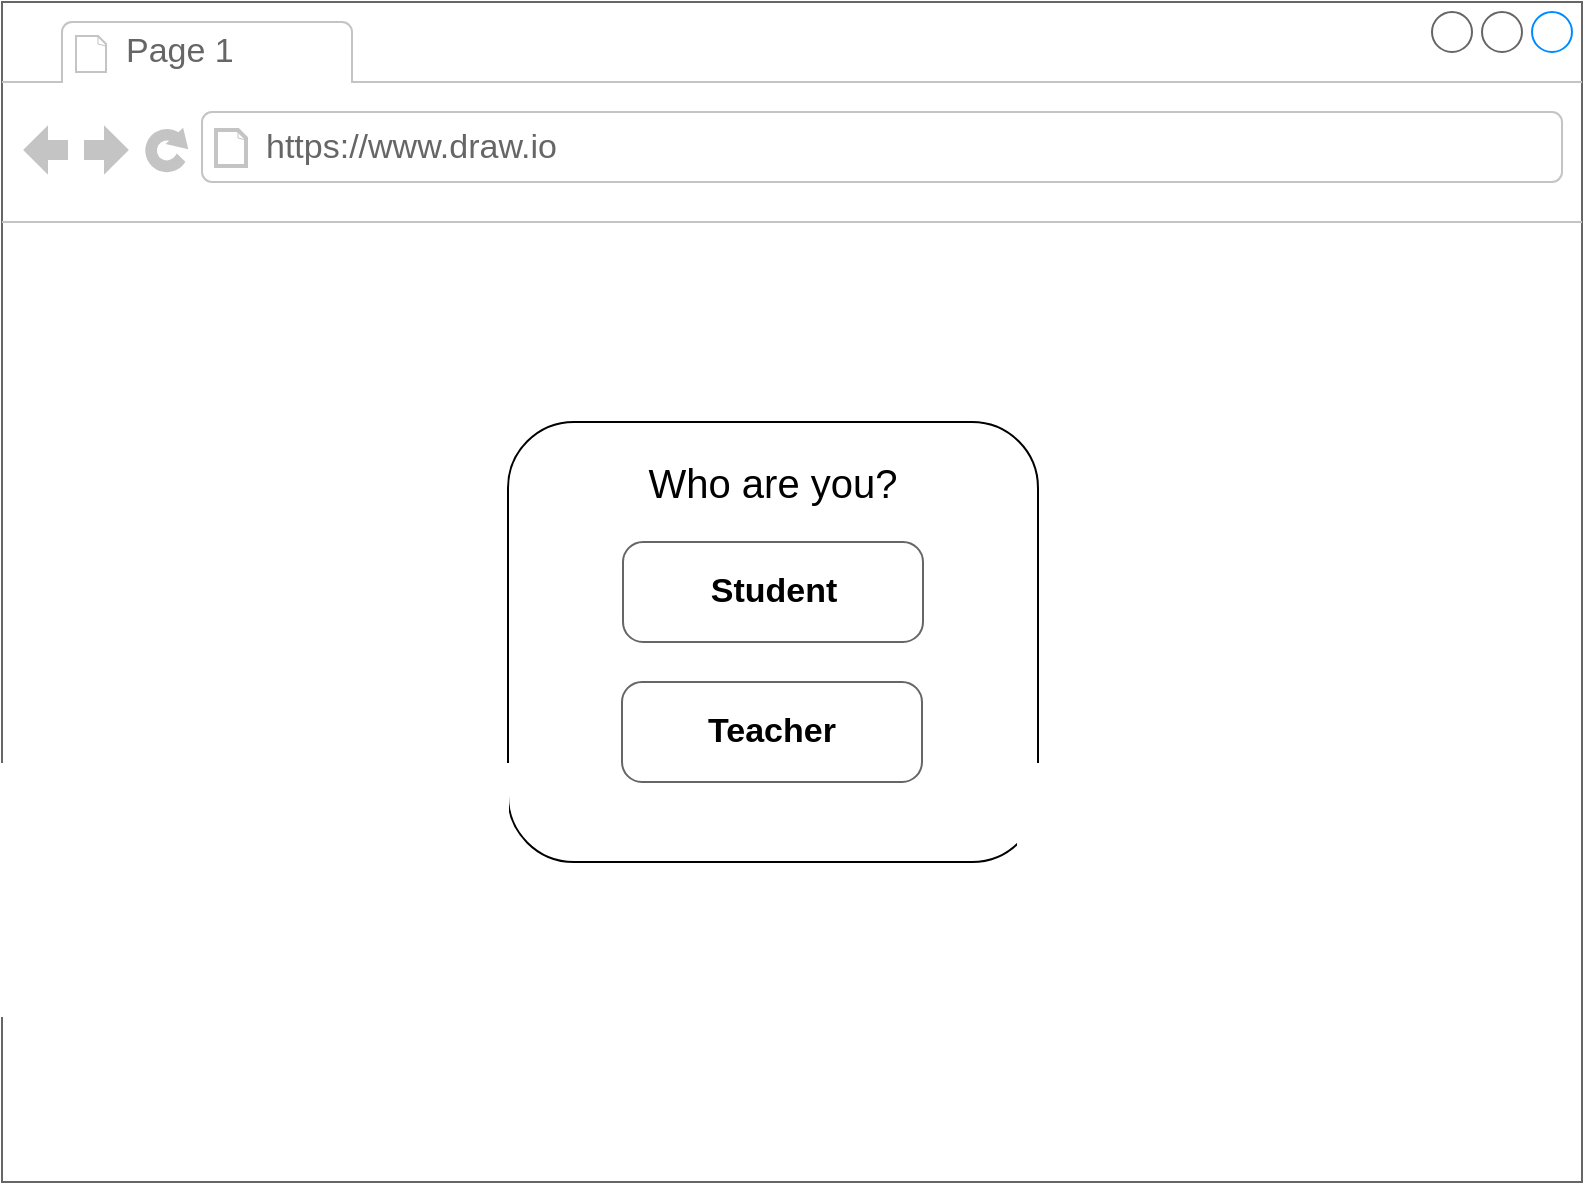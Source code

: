 <mxfile version="14.4.7" type="github" pages="14">
  <diagram id="k38Hl7vWeu0cK02Di8mr" name="Page-1">
    <mxGraphModel dx="616" dy="444" grid="1" gridSize="10" guides="1" tooltips="1" connect="1" arrows="1" fold="1" page="1" pageScale="1" pageWidth="850" pageHeight="1100" math="0" shadow="0">
      <root>
        <mxCell id="0" />
        <mxCell id="1" parent="0" />
        <mxCell id="jlovBK0E7uAY86TLWFhi-1" value="" style="strokeWidth=1;shadow=0;dashed=0;align=center;html=1;shape=mxgraph.mockup.containers.browserWindow;rSize=0;strokeColor=#666666;strokeColor2=#008cff;strokeColor3=#c4c4c4;mainText=,;recursiveResize=0;" parent="1" vertex="1">
          <mxGeometry x="80" y="450" width="790" height="590" as="geometry" />
        </mxCell>
        <mxCell id="jlovBK0E7uAY86TLWFhi-2" value="Page 1" style="strokeWidth=1;shadow=0;dashed=0;align=center;html=1;shape=mxgraph.mockup.containers.anchor;fontSize=17;fontColor=#666666;align=left;" parent="jlovBK0E7uAY86TLWFhi-1" vertex="1">
          <mxGeometry x="60" y="12" width="110" height="26" as="geometry" />
        </mxCell>
        <mxCell id="jlovBK0E7uAY86TLWFhi-3" value="https://www.draw.io" style="strokeWidth=1;shadow=0;dashed=0;align=center;html=1;shape=mxgraph.mockup.containers.anchor;rSize=0;fontSize=17;fontColor=#666666;align=left;" parent="jlovBK0E7uAY86TLWFhi-1" vertex="1">
          <mxGeometry x="130" y="60" width="250" height="26" as="geometry" />
        </mxCell>
        <mxCell id="jlovBK0E7uAY86TLWFhi-4" value="" style="rounded=1;whiteSpace=wrap;html=1;" parent="jlovBK0E7uAY86TLWFhi-1" vertex="1">
          <mxGeometry x="253" y="210" width="265" height="220" as="geometry" />
        </mxCell>
        <mxCell id="jlovBK0E7uAY86TLWFhi-5" value="Student" style="strokeWidth=1;shadow=0;dashed=0;align=center;html=1;shape=mxgraph.mockup.buttons.button;strokeColor=#666666;mainText=;buttonStyle=round;fontSize=17;fontStyle=1;whiteSpace=wrap;fillColor=#FFFFFF;" parent="jlovBK0E7uAY86TLWFhi-1" vertex="1">
          <mxGeometry x="310.5" y="270" width="150" height="50" as="geometry" />
        </mxCell>
        <mxCell id="jlovBK0E7uAY86TLWFhi-6" value="Teacher" style="strokeWidth=1;shadow=0;dashed=0;align=center;html=1;shape=mxgraph.mockup.buttons.button;strokeColor=#666666;mainText=;buttonStyle=round;fontSize=17;fontStyle=1;whiteSpace=wrap;fillColor=#FFFFFF;" parent="jlovBK0E7uAY86TLWFhi-1" vertex="1">
          <mxGeometry x="310" y="340" width="150" height="50" as="geometry" />
        </mxCell>
        <mxCell id="jlovBK0E7uAY86TLWFhi-7" value="&lt;font style=&quot;font-size: 20px&quot;&gt;Who are you?&lt;/font&gt;" style="text;html=1;strokeColor=none;fillColor=none;align=center;verticalAlign=middle;whiteSpace=wrap;rounded=0;fontColor=#000000;" parent="jlovBK0E7uAY86TLWFhi-1" vertex="1">
          <mxGeometry x="311" y="230" width="149" height="20" as="geometry" />
        </mxCell>
      </root>
    </mxGraphModel>
  </diagram>
  <diagram name="login (teacher)" id="cUe2lpGJMWf9NbLW4Z_o">
    <mxGraphModel dx="1234" dy="437" grid="1" gridSize="10" guides="1" tooltips="1" connect="1" arrows="1" fold="1" page="1" pageScale="1" pageWidth="850" pageHeight="1100" math="0" shadow="0">
      <root>
        <mxCell id="Fy1jiFFCZcnhIIXUAdRw-0" />
        <mxCell id="Fy1jiFFCZcnhIIXUAdRw-1" parent="Fy1jiFFCZcnhIIXUAdRw-0" />
        <mxCell id="RGOyCAIiafMy42ffk4cB-0" value="" style="strokeWidth=1;shadow=0;dashed=0;align=center;html=1;shape=mxgraph.mockup.containers.browserWindow;rSize=0;strokeColor=#666666;strokeColor2=#008cff;strokeColor3=#c4c4c4;mainText=,;recursiveResize=0;" parent="Fy1jiFFCZcnhIIXUAdRw-1" vertex="1">
          <mxGeometry x="20" y="250" width="810" height="650" as="geometry" />
        </mxCell>
        <mxCell id="RGOyCAIiafMy42ffk4cB-1" value="Page 1" style="strokeWidth=1;shadow=0;dashed=0;align=center;html=1;shape=mxgraph.mockup.containers.anchor;fontSize=17;fontColor=#666666;align=left;" parent="RGOyCAIiafMy42ffk4cB-0" vertex="1">
          <mxGeometry x="60" y="12" width="110" height="26" as="geometry" />
        </mxCell>
        <mxCell id="RGOyCAIiafMy42ffk4cB-2" value="https://www.../teacher/login" style="strokeWidth=1;shadow=0;dashed=0;align=center;html=1;shape=mxgraph.mockup.containers.anchor;rSize=0;fontSize=17;fontColor=#666666;align=left;" parent="RGOyCAIiafMy42ffk4cB-0" vertex="1">
          <mxGeometry x="130" y="60" width="250" height="26" as="geometry" />
        </mxCell>
        <mxCell id="6Zv3or1wNurKheIdRFV6-0" value="" style="rounded=1;whiteSpace=wrap;html=1;" parent="RGOyCAIiafMy42ffk4cB-0" vertex="1">
          <mxGeometry x="257" y="160" width="297" height="450" as="geometry" />
        </mxCell>
        <mxCell id="6Zv3or1wNurKheIdRFV6-1" value="&lt;span style=&quot;color: rgb(0 , 0 , 0) ; font-size: 20px ; font-weight: 400&quot;&gt;Username&lt;/span&gt;" style="fillColor=none;strokeColor=none;html=1;fontSize=11;fontStyle=0;align=left;fontColor=#596780;fontStyle=1;fontSize=11" parent="RGOyCAIiafMy42ffk4cB-0" vertex="1">
          <mxGeometry x="289.5" y="190" width="240" height="20" as="geometry" />
        </mxCell>
        <mxCell id="6Zv3or1wNurKheIdRFV6-2" value="" style="rounded=1;arcSize=9;align=left;spacingLeft=5;html=1;strokeWidth=2;fontSize=12;fillColor=#FFFFFF;" parent="RGOyCAIiafMy42ffk4cB-0" vertex="1">
          <mxGeometry x="289.5" y="227.5" width="232" height="35" as="geometry" />
        </mxCell>
        <mxCell id="6Zv3or1wNurKheIdRFV6-3" value="&lt;span style=&quot;color: rgb(0 , 0 , 0) ; font-size: 20px ; font-weight: 400&quot;&gt;Password&lt;/span&gt;" style="fillColor=none;strokeColor=none;html=1;fontSize=11;fontStyle=0;align=left;fontColor=#596780;fontStyle=1;fontSize=11" parent="RGOyCAIiafMy42ffk4cB-0" vertex="1">
          <mxGeometry x="289.5" y="300" width="240" height="20" as="geometry" />
        </mxCell>
        <mxCell id="6Zv3or1wNurKheIdRFV6-4" value="" style="rounded=1;arcSize=9;align=left;spacingLeft=5;html=1;strokeWidth=2;fontSize=12;fillColor=#FFFFFF;" parent="RGOyCAIiafMy42ffk4cB-0" vertex="1">
          <mxGeometry x="290" y="340" width="232" height="35" as="geometry" />
        </mxCell>
        <mxCell id="6Zv3or1wNurKheIdRFV6-5" value="Log In" style="strokeWidth=1;shadow=0;dashed=0;align=center;html=1;shape=mxgraph.mockup.buttons.button;mainText=;buttonStyle=round;fontSize=17;fontStyle=1;whiteSpace=wrap;" parent="RGOyCAIiafMy42ffk4cB-0" vertex="1">
          <mxGeometry x="288.75" y="430" width="234.5" height="40" as="geometry" />
        </mxCell>
        <mxCell id="6Zv3or1wNurKheIdRFV6-6" value="&lt;font style=&quot;font-size: 14px&quot;&gt;&lt;u&gt;Forgot password?&lt;/u&gt;&lt;/font&gt;" style="text;html=1;strokeColor=none;fillColor=none;align=left;verticalAlign=middle;whiteSpace=wrap;rounded=0;fontColor=#000000;" parent="RGOyCAIiafMy42ffk4cB-0" vertex="1">
          <mxGeometry x="290" y="390" width="154" height="20" as="geometry" />
        </mxCell>
        <mxCell id="6Zv3or1wNurKheIdRFV6-7" value="Sign Up" style="strokeWidth=1;shadow=0;dashed=0;align=center;html=1;shape=mxgraph.mockup.buttons.button;mainText=;buttonStyle=round;fontSize=17;fontStyle=1;whiteSpace=wrap;" parent="RGOyCAIiafMy42ffk4cB-0" vertex="1">
          <mxGeometry x="290" y="480" width="234" height="40" as="geometry" />
        </mxCell>
        <mxCell id="6Zv3or1wNurKheIdRFV6-8" value="Log in with Google" style="strokeWidth=1;shadow=0;dashed=0;align=center;html=1;shape=mxgraph.mockup.buttons.button;mainText=;buttonStyle=round;fontSize=17;fontStyle=1;whiteSpace=wrap;" parent="RGOyCAIiafMy42ffk4cB-0" vertex="1">
          <mxGeometry x="292" y="530" width="232" height="40" as="geometry" />
        </mxCell>
      </root>
    </mxGraphModel>
  </diagram>
  <diagram name="sign up (teacher)" id="FCRfnSVe3t2Fewv6xUbN">
    <mxGraphModel dx="1234" dy="437" grid="1" gridSize="10" guides="1" tooltips="1" connect="1" arrows="1" fold="1" page="1" pageScale="1" pageWidth="850" pageHeight="1100" math="0" shadow="0">
      <root>
        <mxCell id="qHOokK0UEwL4Asx7rJWo-0" />
        <mxCell id="qHOokK0UEwL4Asx7rJWo-1" parent="qHOokK0UEwL4Asx7rJWo-0" />
        <mxCell id="1mmVkPA-66OKf_sYqtR9-0" value="" style="strokeWidth=1;shadow=0;dashed=0;align=center;html=1;shape=mxgraph.mockup.containers.browserWindow;rSize=0;strokeColor=#666666;strokeColor2=#008cff;strokeColor3=#c4c4c4;mainText=,;recursiveResize=0;" parent="qHOokK0UEwL4Asx7rJWo-1" vertex="1">
          <mxGeometry x="10" y="240" width="840" height="790" as="geometry" />
        </mxCell>
        <mxCell id="1mmVkPA-66OKf_sYqtR9-1" value="Page 1" style="strokeWidth=1;shadow=0;dashed=0;align=center;html=1;shape=mxgraph.mockup.containers.anchor;fontSize=17;fontColor=#666666;align=left;" parent="1mmVkPA-66OKf_sYqtR9-0" vertex="1">
          <mxGeometry x="60" y="12" width="110" height="26" as="geometry" />
        </mxCell>
        <mxCell id="1mmVkPA-66OKf_sYqtR9-2" value="https://www..../teacher/register" style="strokeWidth=1;shadow=0;dashed=0;align=center;html=1;shape=mxgraph.mockup.containers.anchor;rSize=0;fontSize=17;fontColor=#666666;align=left;" parent="1mmVkPA-66OKf_sYqtR9-0" vertex="1">
          <mxGeometry x="130" y="60" width="250" height="26" as="geometry" />
        </mxCell>
        <mxCell id="1mmVkPA-66OKf_sYqtR9-3" value="" style="rounded=1;whiteSpace=wrap;html=1;" parent="1mmVkPA-66OKf_sYqtR9-0" vertex="1">
          <mxGeometry x="118.5" y="170" width="583" height="510" as="geometry" />
        </mxCell>
        <mxCell id="1mmVkPA-66OKf_sYqtR9-4" value="&lt;span style=&quot;color: rgb(0 , 0 , 0) ; font-size: 20px ; font-weight: 400&quot;&gt;First Name&lt;/span&gt;" style="fillColor=none;strokeColor=none;html=1;fontSize=11;fontStyle=0;align=left;fontColor=#596780;fontStyle=1;fontSize=11" parent="1mmVkPA-66OKf_sYqtR9-0" vertex="1">
          <mxGeometry x="180" y="200" width="240" height="20" as="geometry" />
        </mxCell>
        <mxCell id="1mmVkPA-66OKf_sYqtR9-5" value="" style="rounded=1;arcSize=9;align=left;spacingLeft=5;html=1;strokeWidth=2;fontSize=12;fillColor=#FFFFFF;" parent="1mmVkPA-66OKf_sYqtR9-0" vertex="1">
          <mxGeometry x="180" y="240" width="190" height="35" as="geometry" />
        </mxCell>
        <mxCell id="1mmVkPA-66OKf_sYqtR9-6" value="&lt;span style=&quot;color: rgb(0 , 0 , 0) ; font-size: 20px ; font-weight: 400&quot;&gt;Last Name&lt;/span&gt;" style="fillColor=none;strokeColor=none;html=1;fontSize=11;fontStyle=0;align=left;fontColor=#596780;fontStyle=1;fontSize=11" parent="1mmVkPA-66OKf_sYqtR9-0" vertex="1">
          <mxGeometry x="440" y="200" width="240" height="20" as="geometry" />
        </mxCell>
        <mxCell id="1mmVkPA-66OKf_sYqtR9-7" value="" style="rounded=1;arcSize=9;align=left;spacingLeft=5;html=1;strokeWidth=2;fontSize=12;fillColor=#FFFFFF;" parent="1mmVkPA-66OKf_sYqtR9-0" vertex="1">
          <mxGeometry x="440" y="240" width="210" height="35" as="geometry" />
        </mxCell>
        <mxCell id="1mmVkPA-66OKf_sYqtR9-10" value="Sign Up" style="strokeWidth=1;shadow=0;dashed=0;align=center;html=1;shape=mxgraph.mockup.buttons.button;mainText=;buttonStyle=round;fontSize=17;fontStyle=1;whiteSpace=wrap;" parent="1mmVkPA-66OKf_sYqtR9-0" vertex="1">
          <mxGeometry x="180" y="580" width="470" height="40" as="geometry" />
        </mxCell>
        <mxCell id="1mmVkPA-66OKf_sYqtR9-12" value="&lt;font style=&quot;font-size: 20px ; font-weight: normal&quot; color=&quot;#000000&quot;&gt;Email&lt;/font&gt;" style="fillColor=none;strokeColor=none;html=1;fontSize=11;fontStyle=0;align=left;fontColor=#596780;fontStyle=1;fontSize=11" parent="1mmVkPA-66OKf_sYqtR9-0" vertex="1">
          <mxGeometry x="180" y="320" width="240" height="20" as="geometry" />
        </mxCell>
        <mxCell id="1mmVkPA-66OKf_sYqtR9-13" value="" style="rounded=1;arcSize=9;align=left;spacingLeft=5;html=1;strokeWidth=2;fontSize=12;" parent="1mmVkPA-66OKf_sYqtR9-0" vertex="1">
          <mxGeometry x="180" y="360" width="470" height="40" as="geometry" />
        </mxCell>
        <mxCell id="1mmVkPA-66OKf_sYqtR9-14" value="&lt;font style=&quot;font-size: 20px ; font-weight: normal&quot; color=&quot;#000000&quot;&gt;Password&lt;/font&gt;" style="fillColor=none;strokeColor=none;html=1;fontSize=11;fontStyle=0;align=left;fontColor=#596780;fontStyle=1;fontSize=11" parent="1mmVkPA-66OKf_sYqtR9-0" vertex="1">
          <mxGeometry x="180" y="440" width="240" height="20" as="geometry" />
        </mxCell>
        <mxCell id="1mmVkPA-66OKf_sYqtR9-15" value="" style="rounded=1;arcSize=9;align=left;spacingLeft=5;html=1;strokeWidth=2;fontSize=12;" parent="1mmVkPA-66OKf_sYqtR9-0" vertex="1">
          <mxGeometry x="180" y="480" width="190" height="40" as="geometry" />
        </mxCell>
        <mxCell id="1mmVkPA-66OKf_sYqtR9-18" value="&lt;font style=&quot;font-size: 20px ; font-weight: normal&quot; color=&quot;#000000&quot;&gt;Confirm Password&lt;/font&gt;" style="fillColor=none;strokeColor=none;html=1;fontSize=11;fontStyle=0;align=left;fontColor=#596780;fontStyle=1;fontSize=11" parent="1mmVkPA-66OKf_sYqtR9-0" vertex="1">
          <mxGeometry x="440" y="440" width="240" height="20" as="geometry" />
        </mxCell>
        <mxCell id="1mmVkPA-66OKf_sYqtR9-19" value="" style="rounded=1;arcSize=9;align=left;spacingLeft=5;html=1;strokeWidth=2;fontSize=12;" parent="1mmVkPA-66OKf_sYqtR9-0" vertex="1">
          <mxGeometry x="440" y="480" width="210" height="40" as="geometry" />
        </mxCell>
      </root>
    </mxGraphModel>
  </diagram>
  <diagram name="forgot password (teacher)" id="Bon8Cux22ZtI-5uLHP91">
    <mxGraphModel dx="1234" dy="437" grid="1" gridSize="10" guides="1" tooltips="1" connect="1" arrows="1" fold="1" page="1" pageScale="1" pageWidth="850" pageHeight="1100" math="0" shadow="0">
      <root>
        <mxCell id="vsYtDyOCOvzfABi6gwAz-0" />
        <mxCell id="vsYtDyOCOvzfABi6gwAz-1" parent="vsYtDyOCOvzfABi6gwAz-0" />
        <mxCell id="vsYtDyOCOvzfABi6gwAz-2" value="" style="strokeWidth=1;shadow=0;dashed=0;align=center;html=1;shape=mxgraph.mockup.containers.browserWindow;rSize=0;strokeColor=#666666;strokeColor2=#008cff;strokeColor3=#c4c4c4;mainText=,;recursiveResize=0;fillColor=#FFFFFF;fontColor=#000000;" parent="vsYtDyOCOvzfABi6gwAz-1" vertex="1">
          <mxGeometry y="70" width="830" height="630" as="geometry" />
        </mxCell>
        <mxCell id="vsYtDyOCOvzfABi6gwAz-3" value="Page 1" style="strokeWidth=1;shadow=0;dashed=0;align=center;html=1;shape=mxgraph.mockup.containers.anchor;fontSize=17;fontColor=#666666;align=left;" parent="vsYtDyOCOvzfABi6gwAz-2" vertex="1">
          <mxGeometry x="60" y="12" width="110" height="26" as="geometry" />
        </mxCell>
        <mxCell id="vsYtDyOCOvzfABi6gwAz-4" value="https://www..../teacher/forgotpassword" style="strokeWidth=1;shadow=0;dashed=0;align=center;html=1;shape=mxgraph.mockup.containers.anchor;rSize=0;fontSize=17;fontColor=#666666;align=left;" parent="vsYtDyOCOvzfABi6gwAz-2" vertex="1">
          <mxGeometry x="130" y="60" width="250" height="26" as="geometry" />
        </mxCell>
        <mxCell id="mUsIzLyi0lT7sXhow9Ti-0" value="" style="rounded=1;whiteSpace=wrap;html=1;" parent="vsYtDyOCOvzfABi6gwAz-2" vertex="1">
          <mxGeometry x="267" y="260" width="297" height="220" as="geometry" />
        </mxCell>
        <mxCell id="mUsIzLyi0lT7sXhow9Ti-1" value="&lt;span style=&quot;color: rgb(0 , 0 , 0) ; font-size: 20px ; font-weight: 400&quot;&gt;Enter your email&lt;/span&gt;" style="fillColor=none;strokeColor=none;html=1;fontSize=11;fontStyle=0;align=left;fontColor=#596780;fontStyle=1;fontSize=11" parent="vsYtDyOCOvzfABi6gwAz-2" vertex="1">
          <mxGeometry x="299" y="290" width="240" height="20" as="geometry" />
        </mxCell>
        <mxCell id="mUsIzLyi0lT7sXhow9Ti-2" value="" style="rounded=1;arcSize=9;align=left;spacingLeft=5;html=1;strokeWidth=2;fontSize=12;fillColor=#FFFFFF;" parent="vsYtDyOCOvzfABi6gwAz-2" vertex="1">
          <mxGeometry x="299" y="340" width="232" height="35" as="geometry" />
        </mxCell>
        <mxCell id="_SH8-LKNXnZKEn58K3RB-0" value="Sent code" style="strokeWidth=1;shadow=0;dashed=0;align=center;html=1;shape=mxgraph.mockup.buttons.button;mainText=;buttonStyle=round;fontSize=17;fontStyle=1;whiteSpace=wrap;" parent="vsYtDyOCOvzfABi6gwAz-2" vertex="1">
          <mxGeometry x="299" y="400" width="231" height="40" as="geometry" />
        </mxCell>
      </root>
    </mxGraphModel>
  </diagram>
  <diagram name="test library (teacher)" id="gzNTG5LAT8-Med5U-RM9">
    <mxGraphModel dx="782" dy="403" grid="1" gridSize="10" guides="1" tooltips="1" connect="1" arrows="1" fold="1" page="1" pageScale="1" pageWidth="850" pageHeight="1100" math="0" shadow="0">
      <root>
        <mxCell id="_5dXiN8_H0o1Hb8W8yED-0" />
        <mxCell id="_5dXiN8_H0o1Hb8W8yED-1" parent="_5dXiN8_H0o1Hb8W8yED-0" />
        <mxCell id="YogZrPip3gEKml8mYCJP-0" value="" style="strokeWidth=1;shadow=0;dashed=0;align=left;html=1;shape=mxgraph.mockup.containers.browserWindow;rSize=0;strokeColor=#666666;strokeColor2=#008cff;strokeColor3=#c4c4c4;mainText=,;recursiveResize=0;fillColor=#FFFFFF;fontColor=#000000;" parent="_5dXiN8_H0o1Hb8W8yED-1" vertex="1">
          <mxGeometry x="15" y="250" width="820" height="580" as="geometry" />
        </mxCell>
        <mxCell id="YogZrPip3gEKml8mYCJP-1" value="Page 1" style="strokeWidth=1;shadow=0;dashed=0;align=center;html=1;shape=mxgraph.mockup.containers.anchor;fontSize=17;fontColor=#666666;align=left;" parent="YogZrPip3gEKml8mYCJP-0" vertex="1">
          <mxGeometry x="60" y="12" width="110" height="26" as="geometry" />
        </mxCell>
        <mxCell id="YogZrPip3gEKml8mYCJP-2" value="https://www..../teacher/#testlibrary" style="strokeWidth=1;shadow=0;dashed=0;align=center;html=1;shape=mxgraph.mockup.containers.anchor;rSize=0;fontSize=17;fontColor=#666666;align=left;" parent="YogZrPip3gEKml8mYCJP-0" vertex="1">
          <mxGeometry x="130" y="60" width="250" height="26" as="geometry" />
        </mxCell>
        <mxCell id="YogZrPip3gEKml8mYCJP-3" value="" style="rounded=0;whiteSpace=wrap;html=1;strokeColor=#000000;fillColor=#FFFFFF;fontColor=#000000;align=left;" parent="YogZrPip3gEKml8mYCJP-0" vertex="1">
          <mxGeometry y="110" width="140" height="470" as="geometry" />
        </mxCell>
        <mxCell id="YogZrPip3gEKml8mYCJP-4" value="&lt;font style=&quot;font-size: 8px&quot;&gt;[teacher.avatar]&lt;/font&gt;" style="ellipse;whiteSpace=wrap;html=1;aspect=fixed;strokeColor=#000000;fillColor=#FFFFFF;fontColor=#000000;align=center;" parent="YogZrPip3gEKml8mYCJP-0" vertex="1">
          <mxGeometry x="40" y="130" width="60" height="60" as="geometry" />
        </mxCell>
        <mxCell id="YogZrPip3gEKml8mYCJP-5" value="[teacher.teacherName]" style="text;html=1;strokeColor=none;fillColor=none;align=center;verticalAlign=middle;whiteSpace=wrap;rounded=0;fontColor=#000000;" parent="YogZrPip3gEKml8mYCJP-0" vertex="1">
          <mxGeometry x="50" y="190" width="40" height="20" as="geometry" />
        </mxCell>
        <mxCell id="YogZrPip3gEKml8mYCJP-6" value="Student List" style="rounded=0;whiteSpace=wrap;html=1;align=center;" parent="YogZrPip3gEKml8mYCJP-0" vertex="1">
          <mxGeometry y="320" width="140" height="60" as="geometry" />
        </mxCell>
        <mxCell id="YogZrPip3gEKml8mYCJP-7" value="[test.testName]" style="rounded=0;whiteSpace=wrap;html=1;strokeColor=#000000;fillColor=#FFFFFF;fontColor=#000000;align=center;" parent="YogZrPip3gEKml8mYCJP-0" vertex="1">
          <mxGeometry x="195" y="140" width="145" height="130" as="geometry" />
        </mxCell>
        <mxCell id="YogZrPip3gEKml8mYCJP-8" value="[test.testName]" style="rounded=0;whiteSpace=wrap;html=1;strokeColor=#000000;fillColor=#FFFFFF;fontColor=#000000;align=center;" parent="YogZrPip3gEKml8mYCJP-0" vertex="1">
          <mxGeometry x="405" y="140" width="150" height="130" as="geometry" />
        </mxCell>
        <mxCell id="YogZrPip3gEKml8mYCJP-9" value="[test.testName]" style="rounded=0;whiteSpace=wrap;html=1;strokeColor=#000000;fillColor=#FFFFFF;fontColor=#000000;align=center;" parent="YogZrPip3gEKml8mYCJP-0" vertex="1">
          <mxGeometry x="625" y="140" width="145" height="130" as="geometry" />
        </mxCell>
        <mxCell id="YogZrPip3gEKml8mYCJP-10" value="+ Add Test" style="rounded=0;whiteSpace=wrap;html=1;strokeColor=#000000;fillColor=#FFFFFF;fontColor=#000000;align=center;" parent="YogZrPip3gEKml8mYCJP-0" vertex="1">
          <mxGeometry x="195" y="340" width="145" height="140" as="geometry" />
        </mxCell>
        <mxCell id="YogZrPip3gEKml8mYCJP-11" value="Test Library" style="rounded=0;whiteSpace=wrap;html=1;align=center;fillColor=#f8cecc;strokeColor=#b85450;" parent="YogZrPip3gEKml8mYCJP-0" vertex="1">
          <mxGeometry y="260" width="140" height="60" as="geometry" />
        </mxCell>
      </root>
    </mxGraphModel>
  </diagram>
  <diagram name="test (teacher)" id="InN9nWNQs8ihovcJZVXb">
    <mxGraphModel dx="880" dy="634" grid="1" gridSize="10" guides="1" tooltips="1" connect="1" arrows="1" fold="1" page="1" pageScale="1" pageWidth="850" pageHeight="1100" math="0" shadow="0">
      <root>
        <mxCell id="ekV7CktjYJDg1CgGVT6_-0" />
        <mxCell id="ekV7CktjYJDg1CgGVT6_-1" parent="ekV7CktjYJDg1CgGVT6_-0" />
        <mxCell id="iAb2AMnUlWd71gTX872I-0" value="&#xa;&#xa;&lt;span style=&quot;color: rgb(0, 0, 0); font-family: helvetica; font-size: 12px; font-style: normal; font-weight: 400; letter-spacing: normal; text-align: center; text-indent: 0px; text-transform: none; word-spacing: 0px; background-color: rgb(248, 249, 250); display: inline; float: none;&quot;&gt;History&lt;/span&gt;&#xa;&#xa;" style="strokeWidth=1;shadow=0;dashed=0;align=left;html=1;shape=mxgraph.mockup.containers.browserWindow;rSize=0;strokeColor=#666666;strokeColor2=#008cff;strokeColor3=#c4c4c4;mainText=,;recursiveResize=0;fillColor=#FFFFFF;fontColor=#000000;" parent="ekV7CktjYJDg1CgGVT6_-1" vertex="1">
          <mxGeometry x="15" y="250" width="820" height="640" as="geometry" />
        </mxCell>
        <mxCell id="iAb2AMnUlWd71gTX872I-1" value="Page 1" style="strokeWidth=1;shadow=0;dashed=0;align=center;html=1;shape=mxgraph.mockup.containers.anchor;fontSize=17;fontColor=#666666;align=left;" parent="iAb2AMnUlWd71gTX872I-0" vertex="1">
          <mxGeometry x="60" y="12" width="110" height="26" as="geometry" />
        </mxCell>
        <mxCell id="iAb2AMnUlWd71gTX872I-2" value="https://www..../teacher/#testlibrary/testa" style="strokeWidth=1;shadow=0;dashed=0;align=center;html=1;shape=mxgraph.mockup.containers.anchor;rSize=0;fontSize=17;fontColor=#666666;align=left;" parent="iAb2AMnUlWd71gTX872I-0" vertex="1">
          <mxGeometry x="130" y="60" width="250" height="26" as="geometry" />
        </mxCell>
        <mxCell id="iAb2AMnUlWd71gTX872I-34" value="&#xa;&#xa;&lt;span style=&quot;color: rgb(0, 0, 0); font-family: helvetica; font-size: 12px; font-style: normal; font-weight: 400; letter-spacing: normal; text-align: center; text-indent: 0px; text-transform: none; word-spacing: 0px; background-color: rgb(248, 249, 250); display: inline; float: none;&quot;&gt;History&lt;/span&gt;&#xa;&#xa;" style="rounded=0;whiteSpace=wrap;html=1;strokeColor=#000000;fillColor=#FFFFFF;fontColor=#000000;align=left;" parent="iAb2AMnUlWd71gTX872I-0" vertex="1">
          <mxGeometry y="110" width="140" height="530" as="geometry" />
        </mxCell>
        <mxCell id="iAb2AMnUlWd71gTX872I-35" value="&lt;font style=&quot;font-size: 8px&quot;&gt;[teacher.avatar]&lt;/font&gt;" style="ellipse;whiteSpace=wrap;html=1;aspect=fixed;strokeColor=#000000;fillColor=#FFFFFF;fontColor=#000000;align=center;" parent="iAb2AMnUlWd71gTX872I-0" vertex="1">
          <mxGeometry x="40" y="120" width="60" height="60" as="geometry" />
        </mxCell>
        <mxCell id="iAb2AMnUlWd71gTX872I-36" value="[teacher.teacherName]" style="text;html=1;strokeColor=none;fillColor=none;align=center;verticalAlign=middle;whiteSpace=wrap;rounded=0;fontColor=#000000;" parent="iAb2AMnUlWd71gTX872I-0" vertex="1">
          <mxGeometry x="50" y="190" width="40" height="20" as="geometry" />
        </mxCell>
        <mxCell id="iAb2AMnUlWd71gTX872I-37" value="Student List" style="rounded=0;whiteSpace=wrap;html=1;align=center;" parent="iAb2AMnUlWd71gTX872I-0" vertex="1">
          <mxGeometry y="330" width="140" height="60" as="geometry" />
        </mxCell>
        <mxCell id="iAb2AMnUlWd71gTX872I-38" value="Test Library" style="rounded=0;whiteSpace=wrap;html=1;align=center;fillColor=#f8cecc;strokeColor=#b85450;" parent="iAb2AMnUlWd71gTX872I-0" vertex="1">
          <mxGeometry y="270" width="140" height="60" as="geometry" />
        </mxCell>
        <mxCell id="iAb2AMnUlWd71gTX872I-39" value="&lt;span style=&quot;font-size: 20px&quot;&gt;[test.testName]&lt;/span&gt;" style="text;html=1;strokeColor=none;fillColor=none;align=center;verticalAlign=middle;whiteSpace=wrap;rounded=0;fontColor=#000000;fontStyle=1" parent="iAb2AMnUlWd71gTX872I-0" vertex="1">
          <mxGeometry x="205" y="146.5" width="85" height="20" as="geometry" />
        </mxCell>
        <mxCell id="iAb2AMnUlWd71gTX872I-41" value="Edit" style="strokeWidth=1;shadow=0;dashed=0;align=center;html=1;shape=mxgraph.mockup.buttons.button;mainText=;buttonStyle=round;fontSize=17;fontStyle=1;whiteSpace=wrap;" parent="iAb2AMnUlWd71gTX872I-0" vertex="1">
          <mxGeometry x="670" y="240" width="80" height="30" as="geometry" />
        </mxCell>
        <mxCell id="bgwReDebGuJfceUS-Q2n-0" value="" style="rounded=1;whiteSpace=wrap;html=1;strokeColor=#000000;fillColor=#FFFFFF;fontColor=#000000;align=center;" parent="iAb2AMnUlWd71gTX872I-0" vertex="1">
          <mxGeometry x="170" y="290" width="580" height="160" as="geometry" />
        </mxCell>
        <mxCell id="bgwReDebGuJfceUS-Q2n-2" value="Total: [test.questionsList.lenght] questions" style="text;html=1;strokeColor=none;fillColor=none;align=center;verticalAlign=middle;whiteSpace=wrap;rounded=0;fontColor=#000000;fontSize=14;" parent="iAb2AMnUlWd71gTX872I-0" vertex="1">
          <mxGeometry x="380" y="245" width="270" height="20" as="geometry" />
        </mxCell>
        <mxCell id="bgwReDebGuJfceUS-Q2n-5" value="[question.description]" style="fillColor=none;strokeColor=none;fontSize=14;fontStyle=1;align=left;" parent="iAb2AMnUlWd71gTX872I-0" vertex="1">
          <mxGeometry x="207" y="310" width="150" height="20" as="geometry" />
        </mxCell>
        <mxCell id="bgwReDebGuJfceUS-Q2n-6" value="[question.options[]]" style="rounded=1;fillColor=#F0F2F5;strokeColor=#D8DCE3;fontColor=#000000;align=left;verticalAlign=middle;fontStyle=0;fontSize=12;labelPosition=right;verticalLabelPosition=middle;spacingLeft=10;html=1;shadow=0;dashed=0;direction=north;arcSize=0;" parent="iAb2AMnUlWd71gTX872I-0" vertex="1">
          <mxGeometry x="205" y="354" width="12" height="12" as="geometry" />
        </mxCell>
        <mxCell id="bgwReDebGuJfceUS-Q2n-7" value="[question.options[question.answer]]" style="html=1;shadow=0;dashed=0;shape=mxgraph.atlassian.checkbox_2;fillColor=#0057D8;strokeColor=none;fontColor=#000000;align=left;verticalAlign=middle;fontStyle=0;fontSize=12;labelPosition=right;verticalLabelPosition=middle;spacingLeft=10" parent="iAb2AMnUlWd71gTX872I-0" vertex="1">
          <mxGeometry x="205" y="383.5" width="12" height="12" as="geometry" />
        </mxCell>
        <mxCell id="bgwReDebGuJfceUS-Q2n-8" value="[question.options[question.answer]]" style="html=1;shadow=0;dashed=0;shape=mxgraph.atlassian.checkbox_2;fillColor=#0057D8;strokeColor=none;fontColor=#000000;align=left;verticalAlign=middle;fontStyle=0;fontSize=12;labelPosition=right;verticalLabelPosition=middle;spacingLeft=10" parent="iAb2AMnUlWd71gTX872I-0" vertex="1">
          <mxGeometry x="205" y="416.5" width="12" height="12" as="geometry" />
        </mxCell>
        <mxCell id="bgwReDebGuJfceUS-Q2n-13" value="" style="rounded=1;whiteSpace=wrap;html=1;strokeColor=#000000;fillColor=#FFFFFF;fontColor=#000000;align=center;" parent="iAb2AMnUlWd71gTX872I-0" vertex="1">
          <mxGeometry x="170" y="460" width="580" height="160" as="geometry" />
        </mxCell>
        <mxCell id="bgwReDebGuJfceUS-Q2n-14" value="[question.description]" style="fillColor=none;strokeColor=none;fontSize=14;fontStyle=1;align=left;" parent="iAb2AMnUlWd71gTX872I-0" vertex="1">
          <mxGeometry x="205" y="480" width="150" height="20" as="geometry" />
        </mxCell>
        <mxCell id="bgwReDebGuJfceUS-Q2n-15" value="[question.options[]]" style="rounded=1;fillColor=#F0F2F5;strokeColor=#D8DCE3;fontColor=#000000;align=left;verticalAlign=middle;fontStyle=0;fontSize=12;labelPosition=right;verticalLabelPosition=middle;spacingLeft=10;html=1;shadow=0;dashed=0;direction=north;" parent="iAb2AMnUlWd71gTX872I-0" vertex="1">
          <mxGeometry x="205" y="520" width="12" height="12" as="geometry" />
        </mxCell>
        <mxCell id="bgwReDebGuJfceUS-Q2n-16" value="[question.options[question.answer]]" style="html=1;shadow=0;dashed=0;shape=mxgraph.atlassian.checkbox_2;fillColor=#0057D8;strokeColor=none;fontColor=#000000;align=left;verticalAlign=middle;fontStyle=0;fontSize=12;labelPosition=right;verticalLabelPosition=middle;spacingLeft=10" parent="iAb2AMnUlWd71gTX872I-0" vertex="1">
          <mxGeometry x="205" y="549" width="12" height="12" as="geometry" />
        </mxCell>
        <mxCell id="bgwReDebGuJfceUS-Q2n-17" value="[question.options[question.answer]]" style="html=1;shadow=0;dashed=0;shape=mxgraph.atlassian.checkbox_2;fillColor=#0057D8;strokeColor=none;fontColor=#000000;align=left;verticalAlign=middle;fontStyle=0;fontSize=12;labelPosition=right;verticalLabelPosition=middle;spacingLeft=10" parent="iAb2AMnUlWd71gTX872I-0" vertex="1">
          <mxGeometry x="205" y="580" width="12" height="12" as="geometry" />
        </mxCell>
        <mxCell id="bgwReDebGuJfceUS-Q2n-29" value="Class" style="rounded=1;fillColor=#253858;strokeColor=none;html=1;fontColor=#ffffff;align=left;fontSize=12;spacingLeft=10" parent="iAb2AMnUlWd71gTX872I-0" vertex="1">
          <mxGeometry x="645" y="133.5" width="105" height="33" as="geometry" />
        </mxCell>
        <mxCell id="bgwReDebGuJfceUS-Q2n-30" value="" style="shape=triangle;direction=south;fillColor=#ffffff;strokeColor=none;html=1" parent="bgwReDebGuJfceUS-Q2n-29" vertex="1">
          <mxGeometry x="1" y="0.5" width="12" height="6" relative="1" as="geometry">
            <mxPoint x="-20" y="-3" as="offset" />
          </mxGeometry>
        </mxCell>
        <mxCell id="bgwReDebGuJfceUS-Q2n-31" value="" style="rounded=1;fillColor=#ffffff;strokeColor=#DFE1E5;shadow=1;html=1;arcSize=4;fontSize=14;fontColor=#000000;align=center;" parent="iAb2AMnUlWd71gTX872I-0" vertex="1">
          <mxGeometry x="640" y="166.5" width="107.5" height="73.5" as="geometry" />
        </mxCell>
        <mxCell id="bgwReDebGuJfceUS-Q2n-32" value="&lt;font style=&quot;font-size: 7px&quot;&gt;[test.forClasses[].className]&lt;/font&gt;" style="rounded=0;fillColor=#F4F5F7;strokeColor=none;shadow=0;html=1;align=left;fontSize=11;spacingLeft=10;fontColor=#253858;resizeWidth=1;whiteSpace=wrap;" parent="bgwReDebGuJfceUS-Q2n-31" vertex="1">
          <mxGeometry width="107.5" height="33" relative="1" as="geometry">
            <mxPoint y="6" as="offset" />
          </mxGeometry>
        </mxCell>
        <mxCell id="bgwReDebGuJfceUS-Q2n-36" value="&lt;font style=&quot;font-size: 7px&quot;&gt;[test.forClasses[].className]&lt;/font&gt;" style="rounded=0;fillColor=#F4F5F7;strokeColor=none;shadow=0;html=1;align=left;fontSize=12;spacingLeft=10;fontColor=#253858;resizeWidth=1" parent="bgwReDebGuJfceUS-Q2n-31" vertex="1">
          <mxGeometry y="40.5" width="107.5" height="33" as="geometry" />
        </mxCell>
      </root>
    </mxGraphModel>
  </diagram>
  <diagram name="create test (teacher)" id="-cKeueR6Grdyr-JALj88">
    <mxGraphModel dx="616" dy="444" grid="1" gridSize="10" guides="1" tooltips="1" connect="1" arrows="1" fold="1" page="1" pageScale="1" pageWidth="850" pageHeight="1100" math="0" shadow="0">
      <root>
        <mxCell id="6BJO4hyALbySRVImuce4-0" />
        <mxCell id="6BJO4hyALbySRVImuce4-1" parent="6BJO4hyALbySRVImuce4-0" />
        <mxCell id="viuWFr0abTA7on462Zb4-0" value="&#xa;&#xa;&lt;span style=&quot;color: rgb(0, 0, 0); font-family: helvetica; font-size: 12px; font-style: normal; font-weight: 400; letter-spacing: normal; text-align: center; text-indent: 0px; text-transform: none; word-spacing: 0px; background-color: rgb(248, 249, 250); display: inline; float: none;&quot;&gt;History&lt;/span&gt;&#xa;&#xa;" style="strokeWidth=1;shadow=0;dashed=0;align=left;html=1;shape=mxgraph.mockup.containers.browserWindow;rSize=0;strokeColor=#666666;strokeColor2=#008cff;strokeColor3=#c4c4c4;mainText=,;recursiveResize=0;fillColor=#FFFFFF;fontColor=#000000;" parent="6BJO4hyALbySRVImuce4-1" vertex="1">
          <mxGeometry x="40" y="240" width="755" height="720" as="geometry" />
        </mxCell>
        <mxCell id="viuWFr0abTA7on462Zb4-1" value="Page 1" style="strokeWidth=1;shadow=0;dashed=0;align=center;html=1;shape=mxgraph.mockup.containers.anchor;fontSize=17;fontColor=#666666;align=left;" parent="viuWFr0abTA7on462Zb4-0" vertex="1">
          <mxGeometry x="60" y="12" width="110" height="26" as="geometry" />
        </mxCell>
        <mxCell id="viuWFr0abTA7on462Zb4-2" value="https://www..../teacher/#testlibrary/new" style="strokeWidth=1;shadow=0;dashed=0;align=center;html=1;shape=mxgraph.mockup.containers.anchor;rSize=0;fontSize=17;fontColor=#666666;align=left;" parent="viuWFr0abTA7on462Zb4-0" vertex="1">
          <mxGeometry x="130" y="60" width="250" height="26" as="geometry" />
        </mxCell>
        <mxCell id="viuWFr0abTA7on462Zb4-3" value="" style="rounded=0;whiteSpace=wrap;html=1;strokeColor=#000000;fillColor=#FFFFFF;fontColor=#000000;align=left;" parent="viuWFr0abTA7on462Zb4-0" vertex="1">
          <mxGeometry y="110" width="140" height="610" as="geometry" />
        </mxCell>
        <mxCell id="viuWFr0abTA7on462Zb4-4" value="&lt;span style=&quot;font-size: 8px&quot;&gt;[teacher.avatar]&lt;/span&gt;" style="ellipse;whiteSpace=wrap;html=1;aspect=fixed;strokeColor=#000000;fillColor=#FFFFFF;fontColor=#000000;align=center;" parent="viuWFr0abTA7on462Zb4-0" vertex="1">
          <mxGeometry x="40" y="120" width="60" height="60" as="geometry" />
        </mxCell>
        <mxCell id="viuWFr0abTA7on462Zb4-5" value="[teacher.teacherName]" style="text;html=1;strokeColor=none;fillColor=none;align=center;verticalAlign=middle;whiteSpace=wrap;rounded=0;fontColor=#000000;" parent="viuWFr0abTA7on462Zb4-0" vertex="1">
          <mxGeometry x="50" y="190" width="40" height="20" as="geometry" />
        </mxCell>
        <mxCell id="viuWFr0abTA7on462Zb4-6" value="Student List" style="rounded=0;whiteSpace=wrap;html=1;align=center;" parent="viuWFr0abTA7on462Zb4-0" vertex="1">
          <mxGeometry y="330" width="140" height="60" as="geometry" />
        </mxCell>
        <mxCell id="viuWFr0abTA7on462Zb4-7" value="Test Library" style="rounded=0;whiteSpace=wrap;html=1;align=center;fillColor=#f8cecc;strokeColor=#b85450;" parent="viuWFr0abTA7on462Zb4-0" vertex="1">
          <mxGeometry y="270" width="140" height="60" as="geometry" />
        </mxCell>
        <mxCell id="viuWFr0abTA7on462Zb4-31" value="&lt;font style=&quot;font-size: 20px&quot;&gt;&lt;b&gt;Create Test&lt;/b&gt;&lt;/font&gt;" style="text;html=1;strokeColor=none;fillColor=none;align=center;verticalAlign=middle;whiteSpace=wrap;rounded=0;fontSize=14;fontColor=#000000;" parent="viuWFr0abTA7on462Zb4-0" vertex="1">
          <mxGeometry x="155" y="130" width="175" height="20" as="geometry" />
        </mxCell>
        <mxCell id="viuWFr0abTA7on462Zb4-33" value="&lt;font style=&quot;font-size: 16px ; font-weight: normal&quot;&gt;Test Name&lt;/font&gt;" style="fillColor=none;strokeColor=none;html=1;fontSize=11;fontStyle=0;align=left;fontStyle=1;fontSize=11" parent="viuWFr0abTA7on462Zb4-0" vertex="1">
          <mxGeometry x="185" y="180" width="240" height="20" as="geometry" />
        </mxCell>
        <mxCell id="viuWFr0abTA7on462Zb4-34" value="" style="rounded=1;arcSize=9;align=left;spacingLeft=5;html=1;strokeWidth=2;fontSize=12;" parent="viuWFr0abTA7on462Zb4-0" vertex="1">
          <mxGeometry x="185" y="210" width="235" height="40" as="geometry" />
        </mxCell>
        <mxCell id="viuWFr0abTA7on462Zb4-36" value="All" style="rounded=1;fillColor=#253858;strokeColor=none;html=1;fontColor=#ffffff;align=left;fontSize=12;spacingLeft=10" parent="viuWFr0abTA7on462Zb4-0" vertex="1">
          <mxGeometry x="590" y="210" width="110" height="40" as="geometry" />
        </mxCell>
        <mxCell id="viuWFr0abTA7on462Zb4-37" value="" style="shape=triangle;direction=south;fillColor=#ffffff;strokeColor=none;html=1" parent="viuWFr0abTA7on462Zb4-36" vertex="1">
          <mxGeometry x="1" y="0.5" width="12" height="6" relative="1" as="geometry">
            <mxPoint x="-20" y="-3" as="offset" />
          </mxGeometry>
        </mxCell>
        <mxCell id="viuWFr0abTA7on462Zb4-38" value="" style="rounded=1;fillColor=#ffffff;strokeColor=#DFE1E5;shadow=1;html=1;arcSize=4;fontSize=14;fontColor=#000000;align=center;" parent="viuWFr0abTA7on462Zb4-0" vertex="1">
          <mxGeometry x="589" y="250" width="110" height="80" as="geometry" />
        </mxCell>
        <mxCell id="viuWFr0abTA7on462Zb4-39" value="(list all of the classes)" style="rounded=0;fillColor=#F4F5F7;strokeColor=none;shadow=0;html=1;align=left;fontSize=12;spacingLeft=10;fontColor=#253858;resizeWidth=1" parent="viuWFr0abTA7on462Zb4-38" vertex="1">
          <mxGeometry width="110" height="30" relative="1" as="geometry">
            <mxPoint y="6" as="offset" />
          </mxGeometry>
        </mxCell>
        <mxCell id="viuWFr0abTA7on462Zb4-43" value="&lt;font style=&quot;font-size: 16px&quot;&gt;Class&lt;/font&gt;" style="text;html=1;strokeColor=none;fillColor=none;align=center;verticalAlign=middle;whiteSpace=wrap;rounded=0;fontSize=12;fontColor=#000000;" parent="viuWFr0abTA7on462Zb4-0" vertex="1">
          <mxGeometry x="585" y="180" width="40" height="20" as="geometry" />
        </mxCell>
        <mxCell id="viuWFr0abTA7on462Zb4-45" value="" style="rounded=1;whiteSpace=wrap;html=1;strokeColor=#000000;fillColor=#FFFFFF;fontSize=12;fontColor=#000000;align=left;" parent="viuWFr0abTA7on462Zb4-0" vertex="1">
          <mxGeometry x="185" y="360" width="515" height="160" as="geometry" />
        </mxCell>
        <mxCell id="YzfoiJIA1ixvQPfzJPfo-0" value="Question" style="text;html=1;strokeColor=none;fillColor=none;align=left;verticalAlign=middle;whiteSpace=wrap;rounded=0;fontSize=12;fontColor=#000000;" parent="viuWFr0abTA7on462Zb4-0" vertex="1">
          <mxGeometry x="210" y="380" width="65" height="20" as="geometry" />
        </mxCell>
        <mxCell id="YzfoiJIA1ixvQPfzJPfo-1" value="&lt;span style=&quot;font-size: 14px ; font-weight: 700&quot;&gt;[question.description]&lt;/span&gt;" style="rounded=1;whiteSpace=wrap;html=1;strokeColor=#000000;fillColor=#FFFFFF;fontSize=12;fontColor=#000000;align=left;" parent="viuWFr0abTA7on462Zb4-0" vertex="1">
          <mxGeometry x="305" y="380" width="305" height="20" as="geometry" />
        </mxCell>
        <mxCell id="YzfoiJIA1ixvQPfzJPfo-2" value="Checkbox" style="whiteSpace=wrap;html=1;aspect=fixed;strokeColor=#000000;fillColor=#FFFFFF;fontSize=12;fontColor=#000000;align=left;" parent="viuWFr0abTA7on462Zb4-0" vertex="1">
          <mxGeometry x="305" y="440" width="60" height="60" as="geometry" />
        </mxCell>
        <mxCell id="YzfoiJIA1ixvQPfzJPfo-3" value="Radio" style="whiteSpace=wrap;html=1;aspect=fixed;strokeColor=#000000;fillColor=#FFFFFF;fontSize=12;fontColor=#000000;align=center;" parent="viuWFr0abTA7on462Zb4-0" vertex="1">
          <mxGeometry x="405" y="440" width="60" height="60" as="geometry" />
        </mxCell>
        <mxCell id="YzfoiJIA1ixvQPfzJPfo-4" value="Fill" style="whiteSpace=wrap;html=1;aspect=fixed;strokeColor=#000000;fillColor=#FFFFFF;fontSize=12;fontColor=#000000;align=center;" parent="viuWFr0abTA7on462Zb4-0" vertex="1">
          <mxGeometry x="505" y="440" width="60" height="60" as="geometry" />
        </mxCell>
        <mxCell id="YzfoiJIA1ixvQPfzJPfo-5" value="" style="html=1;verticalLabelPosition=bottom;align=center;labelBackgroundColor=#ffffff;verticalAlign=top;strokeWidth=2;shadow=0;dashed=0;shape=mxgraph.ios7.icons.add;fontSize=12;" parent="viuWFr0abTA7on462Zb4-0" vertex="1">
          <mxGeometry x="427.5" y="560" width="30" height="30" as="geometry" />
        </mxCell>
        <mxCell id="YzfoiJIA1ixvQPfzJPfo-6" value="Save" style="strokeWidth=1;shadow=0;dashed=0;align=center;html=1;shape=mxgraph.mockup.buttons.button;mainText=;buttonStyle=round;fontSize=17;fontStyle=1;whiteSpace=wrap;" parent="viuWFr0abTA7on462Zb4-0" vertex="1">
          <mxGeometry x="590" y="620" width="110" height="50" as="geometry" />
        </mxCell>
        <mxCell id="Fl3OKdGFjkdrMXU6zWgE-1" value="None" style="rounded=1;fillColor=#253858;strokeColor=none;html=1;fontColor=#ffffff;align=left;fontSize=12;spacingLeft=10" parent="viuWFr0abTA7on462Zb4-0" vertex="1">
          <mxGeometry x="470" y="210" width="110" height="40" as="geometry" />
        </mxCell>
        <mxCell id="Fl3OKdGFjkdrMXU6zWgE-2" value="" style="shape=triangle;direction=south;fillColor=#ffffff;strokeColor=none;html=1" parent="Fl3OKdGFjkdrMXU6zWgE-1" vertex="1">
          <mxGeometry x="1" y="0.5" width="12" height="6" relative="1" as="geometry">
            <mxPoint x="-20" y="-3" as="offset" />
          </mxGeometry>
        </mxCell>
        <mxCell id="Fl3OKdGFjkdrMXU6zWgE-3" value="" style="rounded=1;fillColor=#ffffff;strokeColor=#DFE1E5;shadow=1;html=1;arcSize=4;fontSize=12;fontColor=#000000;align=left;" parent="viuWFr0abTA7on462Zb4-0" vertex="1">
          <mxGeometry x="470" y="246" width="110" height="84" as="geometry" />
        </mxCell>
        <mxCell id="Fl3OKdGFjkdrMXU6zWgE-4" value="1 hour" style="rounded=0;fillColor=#F4F5F7;strokeColor=none;shadow=0;html=1;align=left;fontSize=12;spacingLeft=10;fontColor=#253858;resizeWidth=1" parent="Fl3OKdGFjkdrMXU6zWgE-3" vertex="1">
          <mxGeometry width="107.442" height="33" relative="1" as="geometry">
            <mxPoint y="6" as="offset" />
          </mxGeometry>
        </mxCell>
        <mxCell id="Fl3OKdGFjkdrMXU6zWgE-11" value="2 hours" style="rounded=0;fillColor=none;strokeColor=none;shadow=0;html=1;align=left;fontSize=12;spacingLeft=10;fontColor=#253858;resizeWidth=1" parent="Fl3OKdGFjkdrMXU6zWgE-3" vertex="1">
          <mxGeometry x="-2.558" y="44" width="112.558" height="33" as="geometry" />
        </mxCell>
        <mxCell id="Fl3OKdGFjkdrMXU6zWgE-8" value="&lt;span style=&quot;font-size: 16px&quot;&gt;Time&lt;/span&gt;" style="text;html=1;strokeColor=none;fillColor=none;align=center;verticalAlign=middle;whiteSpace=wrap;rounded=0;fontSize=12;fontColor=#000000;" parent="viuWFr0abTA7on462Zb4-0" vertex="1">
          <mxGeometry x="475" y="180" width="40" height="20" as="geometry" />
        </mxCell>
        <mxCell id="yUARbbNwPfYPLqmJQ2fL-0" value="Point" style="text;html=1;strokeColor=none;fillColor=none;align=left;verticalAlign=middle;whiteSpace=wrap;rounded=0;fontSize=12;fontColor=#000000;" parent="viuWFr0abTA7on462Zb4-0" vertex="1">
          <mxGeometry x="210" y="410" width="65" height="20" as="geometry" />
        </mxCell>
        <mxCell id="yUARbbNwPfYPLqmJQ2fL-1" value="[question.point]" style="rounded=1;whiteSpace=wrap;html=1;strokeColor=#000000;fillColor=#FFFFFF;fontSize=12;fontColor=#000000;align=left;" parent="viuWFr0abTA7on462Zb4-0" vertex="1">
          <mxGeometry x="305" y="410" width="305" height="20" as="geometry" />
        </mxCell>
      </root>
    </mxGraphModel>
  </diagram>
  <diagram name="edit test" id="dlv_Fk5P_4uNTuj6BqFM">
    <mxGraphModel dx="616" dy="444" grid="1" gridSize="10" guides="1" tooltips="1" connect="1" arrows="1" fold="1" page="1" pageScale="1" pageWidth="850" pageHeight="1100" math="0" shadow="0">
      <root>
        <mxCell id="pY_gxGFQqu-uSOYYO5DR-0" />
        <mxCell id="pY_gxGFQqu-uSOYYO5DR-1" parent="pY_gxGFQqu-uSOYYO5DR-0" />
        <mxCell id="_hSkMv-uW49_4zXHI3hg-0" value="&#xa;&#xa;&lt;span style=&quot;color: rgb(0, 0, 0); font-family: helvetica; font-size: 12px; font-style: normal; font-weight: 400; letter-spacing: normal; text-align: center; text-indent: 0px; text-transform: none; word-spacing: 0px; background-color: rgb(248, 249, 250); display: inline; float: none;&quot;&gt;History&lt;/span&gt;&#xa;&#xa;" style="strokeWidth=1;shadow=0;dashed=0;align=left;html=1;shape=mxgraph.mockup.containers.browserWindow;rSize=0;strokeColor=#666666;strokeColor2=#008cff;strokeColor3=#c4c4c4;mainText=,;recursiveResize=0;fillColor=#FFFFFF;fontColor=#000000;" parent="pY_gxGFQqu-uSOYYO5DR-1" vertex="1">
          <mxGeometry x="15" y="240" width="755" height="720" as="geometry" />
        </mxCell>
        <mxCell id="_hSkMv-uW49_4zXHI3hg-1" value="Page 1" style="strokeWidth=1;shadow=0;dashed=0;align=center;html=1;shape=mxgraph.mockup.containers.anchor;fontSize=17;fontColor=#666666;align=left;" parent="_hSkMv-uW49_4zXHI3hg-0" vertex="1">
          <mxGeometry x="60" y="12" width="110" height="26" as="geometry" />
        </mxCell>
        <mxCell id="_hSkMv-uW49_4zXHI3hg-2" value="https://www..../teacher/#testlibrary/testa/edit" style="strokeWidth=1;shadow=0;dashed=0;align=center;html=1;shape=mxgraph.mockup.containers.anchor;rSize=0;fontSize=17;fontColor=#666666;align=left;" parent="_hSkMv-uW49_4zXHI3hg-0" vertex="1">
          <mxGeometry x="130" y="60" width="250" height="26" as="geometry" />
        </mxCell>
        <mxCell id="_hSkMv-uW49_4zXHI3hg-3" value="" style="rounded=0;whiteSpace=wrap;html=1;strokeColor=#000000;fillColor=#FFFFFF;fontColor=#000000;align=left;" parent="_hSkMv-uW49_4zXHI3hg-0" vertex="1">
          <mxGeometry y="110" width="140" height="610" as="geometry" />
        </mxCell>
        <mxCell id="_hSkMv-uW49_4zXHI3hg-4" value="&lt;span style=&quot;font-size: 8px&quot;&gt;[teacher.avatar]&lt;/span&gt;" style="ellipse;whiteSpace=wrap;html=1;aspect=fixed;strokeColor=#000000;fillColor=#FFFFFF;fontColor=#000000;align=center;" parent="_hSkMv-uW49_4zXHI3hg-0" vertex="1">
          <mxGeometry x="40" y="120" width="60" height="60" as="geometry" />
        </mxCell>
        <mxCell id="_hSkMv-uW49_4zXHI3hg-5" value="[teacher.teacherName]" style="text;html=1;strokeColor=none;fillColor=none;align=center;verticalAlign=middle;whiteSpace=wrap;rounded=0;fontColor=#000000;" parent="_hSkMv-uW49_4zXHI3hg-0" vertex="1">
          <mxGeometry x="50" y="190" width="40" height="20" as="geometry" />
        </mxCell>
        <mxCell id="_hSkMv-uW49_4zXHI3hg-6" value="Student List" style="rounded=0;whiteSpace=wrap;html=1;align=center;" parent="_hSkMv-uW49_4zXHI3hg-0" vertex="1">
          <mxGeometry y="330" width="140" height="60" as="geometry" />
        </mxCell>
        <mxCell id="_hSkMv-uW49_4zXHI3hg-7" value="Test Library" style="rounded=0;whiteSpace=wrap;html=1;align=center;fillColor=#f8cecc;strokeColor=#b85450;" parent="_hSkMv-uW49_4zXHI3hg-0" vertex="1">
          <mxGeometry y="270" width="140" height="60" as="geometry" />
        </mxCell>
        <mxCell id="_hSkMv-uW49_4zXHI3hg-8" value="&lt;font style=&quot;font-size: 20px&quot;&gt;&lt;b&gt;Edit Test&lt;/b&gt;&lt;/font&gt;" style="text;html=1;strokeColor=none;fillColor=none;align=left;verticalAlign=middle;whiteSpace=wrap;rounded=0;fontSize=14;fontColor=#000000;" parent="_hSkMv-uW49_4zXHI3hg-0" vertex="1">
          <mxGeometry x="185" y="130" width="175" height="20" as="geometry" />
        </mxCell>
        <mxCell id="_hSkMv-uW49_4zXHI3hg-9" value="&lt;font style=&quot;font-size: 16px ; font-weight: normal&quot;&gt;Title&lt;/font&gt;" style="fillColor=none;strokeColor=none;html=1;fontSize=11;fontStyle=0;align=left;fontStyle=1;fontSize=11" parent="_hSkMv-uW49_4zXHI3hg-0" vertex="1">
          <mxGeometry x="185" y="180" width="240" height="20" as="geometry" />
        </mxCell>
        <mxCell id="_hSkMv-uW49_4zXHI3hg-10" value="" style="rounded=1;arcSize=9;align=left;spacingLeft=5;html=1;strokeWidth=2;fontSize=12;" parent="_hSkMv-uW49_4zXHI3hg-0" vertex="1">
          <mxGeometry x="185" y="210" width="235" height="40" as="geometry" />
        </mxCell>
        <mxCell id="_hSkMv-uW49_4zXHI3hg-17" value="" style="rounded=1;whiteSpace=wrap;html=1;strokeColor=#000000;fillColor=#FFFFFF;fontSize=12;fontColor=#000000;align=left;" parent="_hSkMv-uW49_4zXHI3hg-0" vertex="1">
          <mxGeometry x="185" y="360" width="515" height="160" as="geometry" />
        </mxCell>
        <mxCell id="_hSkMv-uW49_4zXHI3hg-18" value="Question" style="text;html=1;strokeColor=none;fillColor=none;align=left;verticalAlign=middle;whiteSpace=wrap;rounded=0;fontSize=12;fontColor=#000000;" parent="_hSkMv-uW49_4zXHI3hg-0" vertex="1">
          <mxGeometry x="205" y="380" width="65" height="20" as="geometry" />
        </mxCell>
        <mxCell id="_hSkMv-uW49_4zXHI3hg-19" value="" style="rounded=1;whiteSpace=wrap;html=1;strokeColor=#000000;fillColor=#FFFFFF;fontSize=12;fontColor=#000000;align=left;" parent="_hSkMv-uW49_4zXHI3hg-0" vertex="1">
          <mxGeometry x="305" y="380" width="285" height="20" as="geometry" />
        </mxCell>
        <mxCell id="_hSkMv-uW49_4zXHI3hg-20" value="Checkbox" style="whiteSpace=wrap;html=1;aspect=fixed;strokeColor=#000000;fillColor=#FFFFFF;fontSize=12;fontColor=#000000;align=left;" parent="_hSkMv-uW49_4zXHI3hg-0" vertex="1">
          <mxGeometry x="305" y="440" width="60" height="60" as="geometry" />
        </mxCell>
        <mxCell id="_hSkMv-uW49_4zXHI3hg-21" value="Radio" style="whiteSpace=wrap;html=1;aspect=fixed;strokeColor=#000000;fillColor=#FFFFFF;fontSize=12;fontColor=#000000;align=center;" parent="_hSkMv-uW49_4zXHI3hg-0" vertex="1">
          <mxGeometry x="405" y="440" width="60" height="60" as="geometry" />
        </mxCell>
        <mxCell id="_hSkMv-uW49_4zXHI3hg-22" value="Fill" style="whiteSpace=wrap;html=1;aspect=fixed;strokeColor=#000000;fillColor=#FFFFFF;fontSize=12;fontColor=#000000;align=center;" parent="_hSkMv-uW49_4zXHI3hg-0" vertex="1">
          <mxGeometry x="505" y="440" width="60" height="60" as="geometry" />
        </mxCell>
        <mxCell id="_hSkMv-uW49_4zXHI3hg-23" value="" style="html=1;verticalLabelPosition=bottom;align=center;labelBackgroundColor=#ffffff;verticalAlign=top;strokeWidth=2;shadow=0;dashed=0;shape=mxgraph.ios7.icons.add;fontSize=12;" parent="_hSkMv-uW49_4zXHI3hg-0" vertex="1">
          <mxGeometry x="427.5" y="560" width="30" height="30" as="geometry" />
        </mxCell>
        <mxCell id="_hSkMv-uW49_4zXHI3hg-24" value="Save" style="strokeWidth=1;shadow=0;dashed=0;align=center;html=1;shape=mxgraph.mockup.buttons.button;mainText=;buttonStyle=round;fontSize=17;fontStyle=1;whiteSpace=wrap;" parent="_hSkMv-uW49_4zXHI3hg-0" vertex="1">
          <mxGeometry x="590" y="620" width="110" height="50" as="geometry" />
        </mxCell>
        <mxCell id="1Cw2CxlRkjUDIHbpleRD-0" value="Delete" style="strokeWidth=1;shadow=0;dashed=0;align=center;html=1;shape=mxgraph.mockup.buttons.button;strokeColor=#b85450;mainText=;buttonStyle=round;fontSize=17;fontStyle=1;fillColor=#f8cecc;whiteSpace=wrap;" parent="_hSkMv-uW49_4zXHI3hg-0" vertex="1">
          <mxGeometry x="620" y="423.75" width="70" height="32.5" as="geometry" />
        </mxCell>
        <mxCell id="1Cw2CxlRkjUDIHbpleRD-1" value="Delete" style="strokeWidth=1;shadow=0;dashed=0;align=center;html=1;shape=mxgraph.mockup.buttons.button;strokeColor=#b85450;mainText=;buttonStyle=round;fontSize=17;fontStyle=1;fillColor=#f8cecc;whiteSpace=wrap;" parent="_hSkMv-uW49_4zXHI3hg-0" vertex="1">
          <mxGeometry x="475" y="620" width="100" height="50" as="geometry" />
        </mxCell>
        <mxCell id="0DRwtXvldMlPYKpx5axX-0" value="Point" style="text;html=1;strokeColor=none;fillColor=none;align=left;verticalAlign=middle;whiteSpace=wrap;rounded=0;fontSize=12;fontColor=#000000;" parent="_hSkMv-uW49_4zXHI3hg-0" vertex="1">
          <mxGeometry x="205" y="410" width="65" height="20" as="geometry" />
        </mxCell>
        <mxCell id="0DRwtXvldMlPYKpx5axX-1" value="" style="rounded=1;whiteSpace=wrap;html=1;strokeColor=#000000;fillColor=#FFFFFF;fontSize=12;fontColor=#000000;align=left;" parent="_hSkMv-uW49_4zXHI3hg-0" vertex="1">
          <mxGeometry x="305" y="410" width="285" height="20" as="geometry" />
        </mxCell>
        <mxCell id="oryzhs4Oi6ySSl-qiSEe-0" value="All" style="rounded=1;fillColor=#253858;strokeColor=none;html=1;fontColor=#ffffff;align=left;fontSize=12;spacingLeft=10" parent="pY_gxGFQqu-uSOYYO5DR-1" vertex="1">
          <mxGeometry x="630" y="450" width="110" height="40" as="geometry" />
        </mxCell>
        <mxCell id="oryzhs4Oi6ySSl-qiSEe-1" value="" style="shape=triangle;direction=south;fillColor=#ffffff;strokeColor=none;html=1" parent="oryzhs4Oi6ySSl-qiSEe-0" vertex="1">
          <mxGeometry x="1" y="0.5" width="12" height="6" relative="1" as="geometry">
            <mxPoint x="-20" y="-3" as="offset" />
          </mxGeometry>
        </mxCell>
        <mxCell id="oryzhs4Oi6ySSl-qiSEe-2" value="" style="rounded=1;fillColor=#ffffff;strokeColor=#DFE1E5;shadow=1;html=1;arcSize=4;fontSize=14;fontColor=#000000;align=center;" parent="pY_gxGFQqu-uSOYYO5DR-1" vertex="1">
          <mxGeometry x="629" y="490" width="110" height="80" as="geometry" />
        </mxCell>
        <mxCell id="oryzhs4Oi6ySSl-qiSEe-3" value="Class A" style="rounded=0;fillColor=#F4F5F7;strokeColor=none;shadow=0;html=1;align=left;fontSize=12;spacingLeft=10;fontColor=#253858;resizeWidth=1" parent="oryzhs4Oi6ySSl-qiSEe-2" vertex="1">
          <mxGeometry width="110" height="30" relative="1" as="geometry">
            <mxPoint y="6" as="offset" />
          </mxGeometry>
        </mxCell>
        <mxCell id="oryzhs4Oi6ySSl-qiSEe-4" value="Class B" style="rounded=0;fillColor=none;strokeColor=none;shadow=0;html=1;align=left;fontSize=12;spacingLeft=10;fontColor=#253858;resizeWidth=1" parent="oryzhs4Oi6ySSl-qiSEe-2" vertex="1">
          <mxGeometry width="110" height="33" relative="1" as="geometry">
            <mxPoint y="39" as="offset" />
          </mxGeometry>
        </mxCell>
        <mxCell id="oryzhs4Oi6ySSl-qiSEe-5" value="&lt;font style=&quot;font-size: 16px&quot;&gt;Class&lt;/font&gt;" style="text;html=1;strokeColor=none;fillColor=none;align=center;verticalAlign=middle;whiteSpace=wrap;rounded=0;fontSize=12;fontColor=#000000;" parent="pY_gxGFQqu-uSOYYO5DR-1" vertex="1">
          <mxGeometry x="625" y="420" width="40" height="20" as="geometry" />
        </mxCell>
        <mxCell id="oryzhs4Oi6ySSl-qiSEe-6" value="None" style="rounded=1;fillColor=#253858;strokeColor=none;html=1;fontColor=#ffffff;align=left;fontSize=12;spacingLeft=10" parent="pY_gxGFQqu-uSOYYO5DR-1" vertex="1">
          <mxGeometry x="510" y="450" width="110" height="40" as="geometry" />
        </mxCell>
        <mxCell id="oryzhs4Oi6ySSl-qiSEe-7" value="" style="shape=triangle;direction=south;fillColor=#ffffff;strokeColor=none;html=1" parent="oryzhs4Oi6ySSl-qiSEe-6" vertex="1">
          <mxGeometry x="1" y="0.5" width="12" height="6" relative="1" as="geometry">
            <mxPoint x="-20" y="-3" as="offset" />
          </mxGeometry>
        </mxCell>
        <mxCell id="oryzhs4Oi6ySSl-qiSEe-8" value="" style="rounded=1;fillColor=#ffffff;strokeColor=#DFE1E5;shadow=1;html=1;arcSize=4;fontSize=12;fontColor=#000000;align=left;" parent="pY_gxGFQqu-uSOYYO5DR-1" vertex="1">
          <mxGeometry x="510" y="486" width="110" height="84" as="geometry" />
        </mxCell>
        <mxCell id="oryzhs4Oi6ySSl-qiSEe-9" value="1 hour" style="rounded=0;fillColor=#F4F5F7;strokeColor=none;shadow=0;html=1;align=left;fontSize=12;spacingLeft=10;fontColor=#253858;resizeWidth=1" parent="oryzhs4Oi6ySSl-qiSEe-8" vertex="1">
          <mxGeometry width="107.442" height="33" relative="1" as="geometry">
            <mxPoint y="6" as="offset" />
          </mxGeometry>
        </mxCell>
        <mxCell id="oryzhs4Oi6ySSl-qiSEe-10" value="2 hours" style="rounded=0;fillColor=none;strokeColor=none;shadow=0;html=1;align=left;fontSize=12;spacingLeft=10;fontColor=#253858;resizeWidth=1" parent="oryzhs4Oi6ySSl-qiSEe-8" vertex="1">
          <mxGeometry x="-2.558" y="44" width="112.558" height="33" as="geometry" />
        </mxCell>
        <mxCell id="oryzhs4Oi6ySSl-qiSEe-11" value="&lt;span style=&quot;font-size: 16px&quot;&gt;Time&lt;/span&gt;" style="text;html=1;strokeColor=none;fillColor=none;align=center;verticalAlign=middle;whiteSpace=wrap;rounded=0;fontSize=12;fontColor=#000000;" parent="pY_gxGFQqu-uSOYYO5DR-1" vertex="1">
          <mxGeometry x="515" y="420" width="40" height="20" as="geometry" />
        </mxCell>
      </root>
    </mxGraphModel>
  </diagram>
  <diagram name="class (teacher)" id="tmyudpOetLCU68eGdbTr">
    <mxGraphModel dx="616" dy="444" grid="1" gridSize="10" guides="1" tooltips="1" connect="1" arrows="1" fold="1" page="1" pageScale="1" pageWidth="850" pageHeight="1100" math="0" shadow="0">
      <root>
        <mxCell id="6GjD4yjZiHRV2dLLMy3h-0" />
        <mxCell id="6GjD4yjZiHRV2dLLMy3h-1" parent="6GjD4yjZiHRV2dLLMy3h-0" />
        <mxCell id="SnEIgmXQw2gwBDCwhYLD-0" value="&#xa;&#xa;&lt;span style=&quot;color: rgb(0, 0, 0); font-family: helvetica; font-size: 12px; font-style: normal; font-weight: 400; letter-spacing: normal; text-align: center; text-indent: 0px; text-transform: none; word-spacing: 0px; background-color: rgb(248, 249, 250); display: inline; float: none;&quot;&gt;History&lt;/span&gt;&#xa;&#xa;" style="strokeWidth=1;shadow=0;dashed=0;align=left;html=1;shape=mxgraph.mockup.containers.browserWindow;rSize=0;strokeColor=#666666;strokeColor2=#008cff;strokeColor3=#c4c4c4;mainText=,;recursiveResize=0;fillColor=#FFFFFF;fontColor=#000000;" parent="6GjD4yjZiHRV2dLLMy3h-1" vertex="1">
          <mxGeometry x="15" y="240" width="795" height="580" as="geometry" />
        </mxCell>
        <mxCell id="SnEIgmXQw2gwBDCwhYLD-1" value="Page 1" style="strokeWidth=1;shadow=0;dashed=0;align=center;html=1;shape=mxgraph.mockup.containers.anchor;fontSize=17;fontColor=#666666;align=left;" parent="SnEIgmXQw2gwBDCwhYLD-0" vertex="1">
          <mxGeometry x="60" y="12" width="110" height="26" as="geometry" />
        </mxCell>
        <mxCell id="SnEIgmXQw2gwBDCwhYLD-2" value="https://www..../teacher/#studentlist/classa" style="strokeWidth=1;shadow=0;dashed=0;align=center;html=1;shape=mxgraph.mockup.containers.anchor;rSize=0;fontSize=17;fontColor=#666666;align=left;" parent="SnEIgmXQw2gwBDCwhYLD-0" vertex="1">
          <mxGeometry x="130" y="60" width="250" height="26" as="geometry" />
        </mxCell>
        <mxCell id="SnEIgmXQw2gwBDCwhYLD-64" value="" style="shape=table;html=1;whiteSpace=wrap;startSize=0;container=1;collapsible=0;childLayout=tableLayout;" parent="SnEIgmXQw2gwBDCwhYLD-0" vertex="1">
          <mxGeometry x="170" y="230" width="575" height="220" as="geometry" />
        </mxCell>
        <mxCell id="SnEIgmXQw2gwBDCwhYLD-65" value="" style="shape=partialRectangle;html=1;whiteSpace=wrap;collapsible=0;dropTarget=0;pointerEvents=0;fillColor=none;top=0;left=0;bottom=0;right=0;points=[[0,0.5],[1,0.5]];portConstraint=eastwest;" parent="SnEIgmXQw2gwBDCwhYLD-64" vertex="1">
          <mxGeometry width="575" height="60" as="geometry" />
        </mxCell>
        <mxCell id="SnEIgmXQw2gwBDCwhYLD-66" value="" style="shape=partialRectangle;html=1;whiteSpace=wrap;connectable=0;overflow=hidden;fillColor=none;top=0;left=0;bottom=0;right=0;" parent="SnEIgmXQw2gwBDCwhYLD-65" vertex="1">
          <mxGeometry width="45" height="60" as="geometry" />
        </mxCell>
        <mxCell id="SnEIgmXQw2gwBDCwhYLD-67" value="Student ID" style="shape=partialRectangle;html=1;whiteSpace=wrap;connectable=0;overflow=hidden;fillColor=none;top=0;left=0;bottom=0;right=0;" parent="SnEIgmXQw2gwBDCwhYLD-65" vertex="1">
          <mxGeometry x="45" width="90" height="60" as="geometry" />
        </mxCell>
        <mxCell id="SnEIgmXQw2gwBDCwhYLD-68" value="Full Name" style="shape=partialRectangle;html=1;whiteSpace=wrap;connectable=0;overflow=hidden;fillColor=none;top=0;left=0;bottom=0;right=0;" parent="SnEIgmXQw2gwBDCwhYLD-65" vertex="1">
          <mxGeometry x="135" width="230" height="60" as="geometry" />
        </mxCell>
        <mxCell id="SnEIgmXQw2gwBDCwhYLD-69" value="Total score" style="shape=partialRectangle;html=1;whiteSpace=wrap;connectable=0;overflow=hidden;fillColor=none;top=0;left=0;bottom=0;right=0;" parent="SnEIgmXQw2gwBDCwhYLD-65" vertex="1">
          <mxGeometry x="365" width="110" height="60" as="geometry" />
        </mxCell>
        <mxCell id="SnEIgmXQw2gwBDCwhYLD-70" value="Mention" style="shape=partialRectangle;html=1;whiteSpace=wrap;connectable=0;overflow=hidden;fillColor=none;top=0;left=0;bottom=0;right=0;" parent="SnEIgmXQw2gwBDCwhYLD-65" vertex="1">
          <mxGeometry x="475" width="100" height="60" as="geometry" />
        </mxCell>
        <mxCell id="SnEIgmXQw2gwBDCwhYLD-71" value="" style="shape=partialRectangle;html=1;whiteSpace=wrap;collapsible=0;dropTarget=0;pointerEvents=0;fillColor=none;top=0;left=0;bottom=0;right=0;points=[[0,0.5],[1,0.5]];portConstraint=eastwest;" parent="SnEIgmXQw2gwBDCwhYLD-64" vertex="1">
          <mxGeometry y="60" width="575" height="40" as="geometry" />
        </mxCell>
        <mxCell id="SnEIgmXQw2gwBDCwhYLD-72" value="1" style="shape=partialRectangle;html=1;whiteSpace=wrap;connectable=0;overflow=hidden;fillColor=none;top=0;left=0;bottom=0;right=0;" parent="SnEIgmXQw2gwBDCwhYLD-71" vertex="1">
          <mxGeometry width="45" height="40" as="geometry" />
        </mxCell>
        <mxCell id="SnEIgmXQw2gwBDCwhYLD-73" value="[student.studentId]" style="shape=partialRectangle;html=1;whiteSpace=wrap;connectable=0;overflow=hidden;fillColor=none;top=0;left=0;bottom=0;right=0;" parent="SnEIgmXQw2gwBDCwhYLD-71" vertex="1">
          <mxGeometry x="45" width="90" height="40" as="geometry" />
        </mxCell>
        <mxCell id="SnEIgmXQw2gwBDCwhYLD-74" value="[student.studentFullName]" style="shape=partialRectangle;html=1;whiteSpace=wrap;connectable=0;overflow=hidden;fillColor=none;top=0;left=0;bottom=0;right=0;" parent="SnEIgmXQw2gwBDCwhYLD-71" vertex="1">
          <mxGeometry x="135" width="230" height="40" as="geometry" />
        </mxCell>
        <mxCell id="SnEIgmXQw2gwBDCwhYLD-75" value="[sum(results.points)]" style="shape=partialRectangle;html=1;whiteSpace=wrap;connectable=0;overflow=hidden;fillColor=none;top=0;left=0;bottom=0;right=0;" parent="SnEIgmXQw2gwBDCwhYLD-71" vertex="1">
          <mxGeometry x="365" width="110" height="40" as="geometry" />
        </mxCell>
        <mxCell id="SnEIgmXQw2gwBDCwhYLD-76" value="" style="shape=partialRectangle;html=1;whiteSpace=wrap;connectable=0;overflow=hidden;fillColor=none;top=0;left=0;bottom=0;right=0;" parent="SnEIgmXQw2gwBDCwhYLD-71" vertex="1">
          <mxGeometry x="475" width="100" height="40" as="geometry" />
        </mxCell>
        <mxCell id="SnEIgmXQw2gwBDCwhYLD-77" value="" style="shape=partialRectangle;html=1;whiteSpace=wrap;collapsible=0;dropTarget=0;pointerEvents=0;fillColor=none;top=0;left=0;bottom=0;right=0;points=[[0,0.5],[1,0.5]];portConstraint=eastwest;" parent="SnEIgmXQw2gwBDCwhYLD-64" vertex="1">
          <mxGeometry y="100" width="575" height="40" as="geometry" />
        </mxCell>
        <mxCell id="SnEIgmXQw2gwBDCwhYLD-78" value="2" style="shape=partialRectangle;html=1;whiteSpace=wrap;connectable=0;overflow=hidden;fillColor=none;top=0;left=0;bottom=0;right=0;" parent="SnEIgmXQw2gwBDCwhYLD-77" vertex="1">
          <mxGeometry width="45" height="40" as="geometry" />
        </mxCell>
        <mxCell id="SnEIgmXQw2gwBDCwhYLD-79" value="" style="shape=partialRectangle;html=1;whiteSpace=wrap;connectable=0;overflow=hidden;fillColor=none;top=0;left=0;bottom=0;right=0;" parent="SnEIgmXQw2gwBDCwhYLD-77" vertex="1">
          <mxGeometry x="45" width="90" height="40" as="geometry" />
        </mxCell>
        <mxCell id="SnEIgmXQw2gwBDCwhYLD-80" value="" style="shape=partialRectangle;html=1;whiteSpace=wrap;connectable=0;overflow=hidden;fillColor=none;top=0;left=0;bottom=0;right=0;" parent="SnEIgmXQw2gwBDCwhYLD-77" vertex="1">
          <mxGeometry x="135" width="230" height="40" as="geometry" />
        </mxCell>
        <mxCell id="SnEIgmXQw2gwBDCwhYLD-81" value="" style="shape=partialRectangle;html=1;whiteSpace=wrap;connectable=0;overflow=hidden;fillColor=none;top=0;left=0;bottom=0;right=0;" parent="SnEIgmXQw2gwBDCwhYLD-77" vertex="1">
          <mxGeometry x="365" width="110" height="40" as="geometry" />
        </mxCell>
        <mxCell id="SnEIgmXQw2gwBDCwhYLD-82" value="" style="shape=partialRectangle;html=1;whiteSpace=wrap;connectable=0;overflow=hidden;fillColor=none;top=0;left=0;bottom=0;right=0;" parent="SnEIgmXQw2gwBDCwhYLD-77" vertex="1">
          <mxGeometry x="475" width="100" height="40" as="geometry" />
        </mxCell>
        <mxCell id="SnEIgmXQw2gwBDCwhYLD-83" value="" style="shape=partialRectangle;html=1;whiteSpace=wrap;collapsible=0;dropTarget=0;pointerEvents=0;fillColor=none;top=0;left=0;bottom=0;right=0;points=[[0,0.5],[1,0.5]];portConstraint=eastwest;" parent="SnEIgmXQw2gwBDCwhYLD-64" vertex="1">
          <mxGeometry y="140" width="575" height="40" as="geometry" />
        </mxCell>
        <mxCell id="SnEIgmXQw2gwBDCwhYLD-84" value="..." style="shape=partialRectangle;html=1;whiteSpace=wrap;connectable=0;overflow=hidden;fillColor=none;top=0;left=0;bottom=0;right=0;" parent="SnEIgmXQw2gwBDCwhYLD-83" vertex="1">
          <mxGeometry width="45" height="40" as="geometry" />
        </mxCell>
        <mxCell id="SnEIgmXQw2gwBDCwhYLD-85" value="..." style="shape=partialRectangle;html=1;whiteSpace=wrap;connectable=0;overflow=hidden;fillColor=none;top=0;left=0;bottom=0;right=0;" parent="SnEIgmXQw2gwBDCwhYLD-83" vertex="1">
          <mxGeometry x="45" width="90" height="40" as="geometry" />
        </mxCell>
        <mxCell id="SnEIgmXQw2gwBDCwhYLD-86" value="" style="shape=partialRectangle;html=1;whiteSpace=wrap;connectable=0;overflow=hidden;fillColor=none;top=0;left=0;bottom=0;right=0;" parent="SnEIgmXQw2gwBDCwhYLD-83" vertex="1">
          <mxGeometry x="135" width="230" height="40" as="geometry" />
        </mxCell>
        <mxCell id="SnEIgmXQw2gwBDCwhYLD-87" value="" style="shape=partialRectangle;html=1;whiteSpace=wrap;connectable=0;overflow=hidden;fillColor=none;top=0;left=0;bottom=0;right=0;" parent="SnEIgmXQw2gwBDCwhYLD-83" vertex="1">
          <mxGeometry x="365" width="110" height="40" as="geometry" />
        </mxCell>
        <mxCell id="SnEIgmXQw2gwBDCwhYLD-88" value="" style="shape=partialRectangle;html=1;whiteSpace=wrap;connectable=0;overflow=hidden;fillColor=none;top=0;left=0;bottom=0;right=0;" parent="SnEIgmXQw2gwBDCwhYLD-83" vertex="1">
          <mxGeometry x="475" width="100" height="40" as="geometry" />
        </mxCell>
        <mxCell id="SnEIgmXQw2gwBDCwhYLD-89" style="shape=partialRectangle;html=1;whiteSpace=wrap;collapsible=0;dropTarget=0;pointerEvents=0;fillColor=none;top=0;left=0;bottom=0;right=0;points=[[0,0.5],[1,0.5]];portConstraint=eastwest;" parent="SnEIgmXQw2gwBDCwhYLD-64" vertex="1">
          <mxGeometry y="180" width="575" height="40" as="geometry" />
        </mxCell>
        <mxCell id="SnEIgmXQw2gwBDCwhYLD-90" style="shape=partialRectangle;html=1;whiteSpace=wrap;connectable=0;overflow=hidden;fillColor=none;top=0;left=0;bottom=0;right=0;" parent="SnEIgmXQw2gwBDCwhYLD-89" vertex="1">
          <mxGeometry width="45" height="40" as="geometry" />
        </mxCell>
        <mxCell id="SnEIgmXQw2gwBDCwhYLD-91" value="" style="shape=partialRectangle;html=1;whiteSpace=wrap;connectable=0;overflow=hidden;fillColor=none;top=0;left=0;bottom=0;right=0;" parent="SnEIgmXQw2gwBDCwhYLD-89" vertex="1">
          <mxGeometry x="45" width="90" height="40" as="geometry" />
        </mxCell>
        <mxCell id="SnEIgmXQw2gwBDCwhYLD-92" style="shape=partialRectangle;html=1;whiteSpace=wrap;connectable=0;overflow=hidden;fillColor=none;top=0;left=0;bottom=0;right=0;" parent="SnEIgmXQw2gwBDCwhYLD-89" vertex="1">
          <mxGeometry x="135" width="230" height="40" as="geometry" />
        </mxCell>
        <mxCell id="SnEIgmXQw2gwBDCwhYLD-93" style="shape=partialRectangle;html=1;whiteSpace=wrap;connectable=0;overflow=hidden;fillColor=none;top=0;left=0;bottom=0;right=0;" parent="SnEIgmXQw2gwBDCwhYLD-89" vertex="1">
          <mxGeometry x="365" width="110" height="40" as="geometry" />
        </mxCell>
        <mxCell id="SnEIgmXQw2gwBDCwhYLD-94" style="shape=partialRectangle;html=1;whiteSpace=wrap;connectable=0;overflow=hidden;fillColor=none;top=0;left=0;bottom=0;right=0;" parent="SnEIgmXQw2gwBDCwhYLD-89" vertex="1">
          <mxGeometry x="475" width="100" height="40" as="geometry" />
        </mxCell>
        <mxCell id="SnEIgmXQw2gwBDCwhYLD-3" value="&#xa;&#xa;&lt;span style=&quot;color: rgb(0, 0, 0); font-family: helvetica; font-size: 12px; font-style: normal; font-weight: 400; letter-spacing: normal; text-align: center; text-indent: 0px; text-transform: none; word-spacing: 0px; background-color: rgb(248, 249, 250); display: inline; float: none;&quot;&gt;History&lt;/span&gt;&#xa;&#xa;" style="rounded=0;whiteSpace=wrap;html=1;strokeColor=#000000;fillColor=#FFFFFF;fontColor=#000000;align=left;" parent="SnEIgmXQw2gwBDCwhYLD-0" vertex="1">
          <mxGeometry y="110" width="140" height="470" as="geometry" />
        </mxCell>
        <mxCell id="SnEIgmXQw2gwBDCwhYLD-4" value="&lt;span style=&quot;font-size: 8px&quot;&gt;[teacher.avatar]&lt;/span&gt;" style="ellipse;whiteSpace=wrap;html=1;aspect=fixed;strokeColor=#000000;fillColor=#FFFFFF;fontColor=#000000;align=center;" parent="SnEIgmXQw2gwBDCwhYLD-0" vertex="1">
          <mxGeometry x="40" y="120" width="60" height="60" as="geometry" />
        </mxCell>
        <mxCell id="SnEIgmXQw2gwBDCwhYLD-5" value="[teacher.teacherName]" style="text;html=1;strokeColor=none;fillColor=none;align=center;verticalAlign=middle;whiteSpace=wrap;rounded=0;fontColor=#000000;" parent="SnEIgmXQw2gwBDCwhYLD-0" vertex="1">
          <mxGeometry x="50" y="190" width="40" height="20" as="geometry" />
        </mxCell>
        <mxCell id="SnEIgmXQw2gwBDCwhYLD-6" value="Student List" style="rounded=0;whiteSpace=wrap;html=1;strokeColor=#b85450;fillColor=#f8cecc;align=center;" parent="SnEIgmXQw2gwBDCwhYLD-0" vertex="1">
          <mxGeometry y="330" width="140" height="60" as="geometry" />
        </mxCell>
        <mxCell id="SnEIgmXQw2gwBDCwhYLD-11" value="Test Library" style="rounded=0;whiteSpace=wrap;html=1;align=center;" parent="SnEIgmXQw2gwBDCwhYLD-0" vertex="1">
          <mxGeometry y="270" width="140" height="60" as="geometry" />
        </mxCell>
        <mxCell id="SnEIgmXQw2gwBDCwhYLD-12" value="&lt;font style=&quot;font-size: 20px&quot;&gt;[class.className]&lt;/font&gt;" style="text;html=1;strokeColor=none;fillColor=none;align=center;verticalAlign=middle;whiteSpace=wrap;rounded=0;fontColor=#000000;fontStyle=1" parent="SnEIgmXQw2gwBDCwhYLD-0" vertex="1">
          <mxGeometry x="205" y="140" width="85" height="20" as="geometry" />
        </mxCell>
        <mxCell id="SnEIgmXQw2gwBDCwhYLD-100" value="Edit&amp;nbsp;" style="strokeWidth=1;shadow=0;dashed=0;align=center;html=1;shape=mxgraph.mockup.buttons.button;mainText=;buttonStyle=round;fontSize=17;fontStyle=1;whiteSpace=wrap;" parent="SnEIgmXQw2gwBDCwhYLD-0" vertex="1">
          <mxGeometry x="645" y="180" width="100" height="30" as="geometry" />
        </mxCell>
      </root>
    </mxGraphModel>
  </diagram>
  <diagram name="student list (teacher)" id="e--MekXzo-uUZPrlEeVo">
    <mxGraphModel dx="616" dy="444" grid="1" gridSize="10" guides="1" tooltips="1" connect="1" arrows="1" fold="1" page="1" pageScale="1" pageWidth="850" pageHeight="1100" math="0" shadow="0">
      <root>
        <mxCell id="mqaMaVXwd7UdxDIL51V4-0" />
        <mxCell id="mqaMaVXwd7UdxDIL51V4-1" parent="mqaMaVXwd7UdxDIL51V4-0" />
        <mxCell id="mqaMaVXwd7UdxDIL51V4-2" value="&#xa;&#xa;&lt;span style=&quot;color: rgb(0, 0, 0); font-family: helvetica; font-size: 12px; font-style: normal; font-weight: 400; letter-spacing: normal; text-align: center; text-indent: 0px; text-transform: none; word-spacing: 0px; background-color: rgb(248, 249, 250); display: inline; float: none;&quot;&gt;History&lt;/span&gt;&#xa;&#xa;" style="strokeWidth=1;shadow=0;dashed=0;align=left;html=1;shape=mxgraph.mockup.containers.browserWindow;rSize=0;strokeColor=#666666;strokeColor2=#008cff;strokeColor3=#c4c4c4;mainText=,;recursiveResize=0;fillColor=#FFFFFF;fontColor=#000000;" parent="mqaMaVXwd7UdxDIL51V4-1" vertex="1">
          <mxGeometry x="15" y="250" width="820" height="580" as="geometry" />
        </mxCell>
        <mxCell id="mqaMaVXwd7UdxDIL51V4-3" value="Page 1" style="strokeWidth=1;shadow=0;dashed=0;align=center;html=1;shape=mxgraph.mockup.containers.anchor;fontSize=17;fontColor=#666666;align=left;" parent="mqaMaVXwd7UdxDIL51V4-2" vertex="1">
          <mxGeometry x="60" y="12" width="110" height="26" as="geometry" />
        </mxCell>
        <mxCell id="mqaMaVXwd7UdxDIL51V4-4" value="https://www..../teacher/#studentlist" style="strokeWidth=1;shadow=0;dashed=0;align=center;html=1;shape=mxgraph.mockup.containers.anchor;rSize=0;fontSize=17;fontColor=#666666;align=left;" parent="mqaMaVXwd7UdxDIL51V4-2" vertex="1">
          <mxGeometry x="130" y="60" width="250" height="26" as="geometry" />
        </mxCell>
        <mxCell id="mqaMaVXwd7UdxDIL51V4-5" value="&#xa;&#xa;&lt;span style=&quot;color: rgb(0, 0, 0); font-family: helvetica; font-size: 12px; font-style: normal; font-weight: 400; letter-spacing: normal; text-align: center; text-indent: 0px; text-transform: none; word-spacing: 0px; background-color: rgb(248, 249, 250); display: inline; float: none;&quot;&gt;History&lt;/span&gt;&#xa;&#xa;" style="rounded=0;whiteSpace=wrap;html=1;strokeColor=#000000;fillColor=#FFFFFF;fontColor=#000000;align=left;" parent="mqaMaVXwd7UdxDIL51V4-2" vertex="1">
          <mxGeometry y="110" width="140" height="470" as="geometry" />
        </mxCell>
        <mxCell id="mqaMaVXwd7UdxDIL51V4-6" value="&lt;span style=&quot;font-size: 8px&quot;&gt;[teacher.avatar]&lt;/span&gt;" style="ellipse;whiteSpace=wrap;html=1;aspect=fixed;strokeColor=#000000;fillColor=#FFFFFF;fontColor=#000000;align=center;" parent="mqaMaVXwd7UdxDIL51V4-2" vertex="1">
          <mxGeometry x="40" y="120" width="60" height="60" as="geometry" />
        </mxCell>
        <mxCell id="mqaMaVXwd7UdxDIL51V4-7" value="[teacher.teacherName]" style="text;html=1;strokeColor=none;fillColor=none;align=center;verticalAlign=middle;whiteSpace=wrap;rounded=0;fontColor=#000000;" parent="mqaMaVXwd7UdxDIL51V4-2" vertex="1">
          <mxGeometry x="50" y="190" width="40" height="20" as="geometry" />
        </mxCell>
        <mxCell id="mqaMaVXwd7UdxDIL51V4-9" value="Student List" style="rounded=0;whiteSpace=wrap;html=1;strokeColor=#b85450;fillColor=#f8cecc;align=center;" parent="mqaMaVXwd7UdxDIL51V4-2" vertex="1">
          <mxGeometry y="330" width="140" height="60" as="geometry" />
        </mxCell>
        <mxCell id="mqaMaVXwd7UdxDIL51V4-10" value="[class.className]" style="rounded=0;whiteSpace=wrap;html=1;strokeColor=#000000;fillColor=#FFFFFF;fontColor=#000000;align=center;" parent="mqaMaVXwd7UdxDIL51V4-2" vertex="1">
          <mxGeometry x="195" y="140" width="145" height="130" as="geometry" />
        </mxCell>
        <mxCell id="mqaMaVXwd7UdxDIL51V4-11" value="[class.className]" style="rounded=0;whiteSpace=wrap;html=1;strokeColor=#000000;fillColor=#FFFFFF;fontColor=#000000;align=center;" parent="mqaMaVXwd7UdxDIL51V4-2" vertex="1">
          <mxGeometry x="405" y="140" width="150" height="130" as="geometry" />
        </mxCell>
        <mxCell id="mqaMaVXwd7UdxDIL51V4-12" value="Class C" style="rounded=0;whiteSpace=wrap;html=1;strokeColor=#000000;fillColor=#FFFFFF;fontColor=#000000;align=center;" parent="mqaMaVXwd7UdxDIL51V4-2" vertex="1">
          <mxGeometry x="625" y="140" width="145" height="130" as="geometry" />
        </mxCell>
        <mxCell id="mqaMaVXwd7UdxDIL51V4-13" value="+ Add Class" style="rounded=0;whiteSpace=wrap;html=1;strokeColor=#000000;fillColor=#FFFFFF;fontColor=#000000;align=center;" parent="mqaMaVXwd7UdxDIL51V4-2" vertex="1">
          <mxGeometry x="195" y="340" width="145" height="140" as="geometry" />
        </mxCell>
        <mxCell id="mqaMaVXwd7UdxDIL51V4-8" value="Test Library" style="rounded=0;whiteSpace=wrap;html=1;align=center;" parent="mqaMaVXwd7UdxDIL51V4-2" vertex="1">
          <mxGeometry y="270" width="140" height="60" as="geometry" />
        </mxCell>
      </root>
    </mxGraphModel>
  </diagram>
  <diagram name="create class (teacher)" id="YCoJV5RmHPjctpnqtJ-M">
    <mxGraphModel dx="616" dy="444" grid="1" gridSize="10" guides="1" tooltips="1" connect="1" arrows="1" fold="1" page="1" pageScale="1" pageWidth="850" pageHeight="1100" math="0" shadow="0">
      <root>
        <mxCell id="xwHJfgkRyXGQbBdNgJjG-0" />
        <mxCell id="xwHJfgkRyXGQbBdNgJjG-1" parent="xwHJfgkRyXGQbBdNgJjG-0" />
        <mxCell id="H9MyRRgIKN6xw4Dy4W8v-0" value="&#xa;&#xa;&lt;span style=&quot;color: rgb(0, 0, 0); font-family: helvetica; font-size: 12px; font-style: normal; font-weight: 400; letter-spacing: normal; text-align: center; text-indent: 0px; text-transform: none; word-spacing: 0px; background-color: rgb(248, 249, 250); display: inline; float: none;&quot;&gt;History&lt;/span&gt;&#xa;&#xa;" style="strokeWidth=1;shadow=0;dashed=0;align=left;html=1;shape=mxgraph.mockup.containers.browserWindow;rSize=0;strokeColor=#666666;strokeColor2=#008cff;strokeColor3=#c4c4c4;mainText=,;recursiveResize=0;fillColor=#FFFFFF;fontColor=#000000;" parent="xwHJfgkRyXGQbBdNgJjG-1" vertex="1">
          <mxGeometry x="15" y="240" width="765" height="580" as="geometry" />
        </mxCell>
        <mxCell id="H9MyRRgIKN6xw4Dy4W8v-1" value="Page 1" style="strokeWidth=1;shadow=0;dashed=0;align=center;html=1;shape=mxgraph.mockup.containers.anchor;fontSize=17;fontColor=#666666;align=left;" parent="H9MyRRgIKN6xw4Dy4W8v-0" vertex="1">
          <mxGeometry x="60" y="12" width="110" height="26" as="geometry" />
        </mxCell>
        <mxCell id="H9MyRRgIKN6xw4Dy4W8v-2" value="https://www..../teacher/#studentlist/new" style="strokeWidth=1;shadow=0;dashed=0;align=center;html=1;shape=mxgraph.mockup.containers.anchor;rSize=0;fontSize=17;fontColor=#666666;align=left;" parent="H9MyRRgIKN6xw4Dy4W8v-0" vertex="1">
          <mxGeometry x="130" y="60" width="250" height="26" as="geometry" />
        </mxCell>
        <mxCell id="H9MyRRgIKN6xw4Dy4W8v-3" value="" style="shape=table;html=1;whiteSpace=wrap;startSize=0;container=1;collapsible=0;childLayout=tableLayout;" parent="H9MyRRgIKN6xw4Dy4W8v-0" vertex="1">
          <mxGeometry x="170" y="230" width="550" height="220" as="geometry" />
        </mxCell>
        <mxCell id="H9MyRRgIKN6xw4Dy4W8v-4" value="" style="shape=partialRectangle;html=1;whiteSpace=wrap;collapsible=0;dropTarget=0;pointerEvents=0;fillColor=none;top=0;left=0;bottom=0;right=0;points=[[0,0.5],[1,0.5]];portConstraint=eastwest;" parent="H9MyRRgIKN6xw4Dy4W8v-3" vertex="1">
          <mxGeometry width="550" height="60" as="geometry" />
        </mxCell>
        <mxCell id="H9MyRRgIKN6xw4Dy4W8v-5" value="" style="shape=partialRectangle;html=1;whiteSpace=wrap;connectable=0;overflow=hidden;fillColor=none;top=0;left=0;bottom=0;right=0;" parent="H9MyRRgIKN6xw4Dy4W8v-4" vertex="1">
          <mxGeometry width="52" height="60" as="geometry" />
        </mxCell>
        <mxCell id="H9MyRRgIKN6xw4Dy4W8v-7" value="Full Name" style="shape=partialRectangle;html=1;whiteSpace=wrap;connectable=0;overflow=hidden;fillColor=none;top=0;left=0;bottom=0;right=0;" parent="H9MyRRgIKN6xw4Dy4W8v-4" vertex="1">
          <mxGeometry x="52" width="498" height="60" as="geometry" />
        </mxCell>
        <mxCell id="H9MyRRgIKN6xw4Dy4W8v-10" value="" style="shape=partialRectangle;html=1;whiteSpace=wrap;collapsible=0;dropTarget=0;pointerEvents=0;fillColor=none;top=0;left=0;bottom=0;right=0;points=[[0,0.5],[1,0.5]];portConstraint=eastwest;" parent="H9MyRRgIKN6xw4Dy4W8v-3" vertex="1">
          <mxGeometry y="60" width="550" height="40" as="geometry" />
        </mxCell>
        <mxCell id="H9MyRRgIKN6xw4Dy4W8v-11" value="1" style="shape=partialRectangle;html=1;whiteSpace=wrap;connectable=0;overflow=hidden;fillColor=none;top=0;left=0;bottom=0;right=0;" parent="H9MyRRgIKN6xw4Dy4W8v-10" vertex="1">
          <mxGeometry width="52" height="40" as="geometry" />
        </mxCell>
        <mxCell id="H9MyRRgIKN6xw4Dy4W8v-13" value="[student.studentName]" style="shape=partialRectangle;html=1;whiteSpace=wrap;connectable=0;overflow=hidden;fillColor=none;top=0;left=0;bottom=0;right=0;" parent="H9MyRRgIKN6xw4Dy4W8v-10" vertex="1">
          <mxGeometry x="52" width="498" height="40" as="geometry" />
        </mxCell>
        <mxCell id="H9MyRRgIKN6xw4Dy4W8v-16" value="" style="shape=partialRectangle;html=1;whiteSpace=wrap;collapsible=0;dropTarget=0;pointerEvents=0;fillColor=none;top=0;left=0;bottom=0;right=0;points=[[0,0.5],[1,0.5]];portConstraint=eastwest;" parent="H9MyRRgIKN6xw4Dy4W8v-3" vertex="1">
          <mxGeometry y="100" width="550" height="40" as="geometry" />
        </mxCell>
        <mxCell id="H9MyRRgIKN6xw4Dy4W8v-17" value="2" style="shape=partialRectangle;html=1;whiteSpace=wrap;connectable=0;overflow=hidden;fillColor=none;top=0;left=0;bottom=0;right=0;" parent="H9MyRRgIKN6xw4Dy4W8v-16" vertex="1">
          <mxGeometry width="52" height="40" as="geometry" />
        </mxCell>
        <mxCell id="H9MyRRgIKN6xw4Dy4W8v-19" value="" style="shape=partialRectangle;html=1;whiteSpace=wrap;connectable=0;overflow=hidden;fillColor=none;top=0;left=0;bottom=0;right=0;" parent="H9MyRRgIKN6xw4Dy4W8v-16" vertex="1">
          <mxGeometry x="52" width="498" height="40" as="geometry" />
        </mxCell>
        <mxCell id="H9MyRRgIKN6xw4Dy4W8v-22" value="" style="shape=partialRectangle;html=1;whiteSpace=wrap;collapsible=0;dropTarget=0;pointerEvents=0;fillColor=none;top=0;left=0;bottom=0;right=0;points=[[0,0.5],[1,0.5]];portConstraint=eastwest;" parent="H9MyRRgIKN6xw4Dy4W8v-3" vertex="1">
          <mxGeometry y="140" width="550" height="40" as="geometry" />
        </mxCell>
        <mxCell id="H9MyRRgIKN6xw4Dy4W8v-23" value="..." style="shape=partialRectangle;html=1;whiteSpace=wrap;connectable=0;overflow=hidden;fillColor=none;top=0;left=0;bottom=0;right=0;" parent="H9MyRRgIKN6xw4Dy4W8v-22" vertex="1">
          <mxGeometry width="52" height="40" as="geometry" />
        </mxCell>
        <mxCell id="H9MyRRgIKN6xw4Dy4W8v-25" value="" style="shape=partialRectangle;html=1;whiteSpace=wrap;connectable=0;overflow=hidden;fillColor=none;top=0;left=0;bottom=0;right=0;" parent="H9MyRRgIKN6xw4Dy4W8v-22" vertex="1">
          <mxGeometry x="52" width="498" height="40" as="geometry" />
        </mxCell>
        <mxCell id="H9MyRRgIKN6xw4Dy4W8v-28" style="shape=partialRectangle;html=1;whiteSpace=wrap;collapsible=0;dropTarget=0;pointerEvents=0;fillColor=none;top=0;left=0;bottom=0;right=0;points=[[0,0.5],[1,0.5]];portConstraint=eastwest;" parent="H9MyRRgIKN6xw4Dy4W8v-3" vertex="1">
          <mxGeometry y="180" width="550" height="40" as="geometry" />
        </mxCell>
        <mxCell id="H9MyRRgIKN6xw4Dy4W8v-29" style="shape=partialRectangle;html=1;whiteSpace=wrap;connectable=0;overflow=hidden;fillColor=none;top=0;left=0;bottom=0;right=0;" parent="H9MyRRgIKN6xw4Dy4W8v-28" vertex="1">
          <mxGeometry width="52" height="40" as="geometry" />
        </mxCell>
        <mxCell id="H9MyRRgIKN6xw4Dy4W8v-31" style="shape=partialRectangle;html=1;whiteSpace=wrap;connectable=0;overflow=hidden;fillColor=none;top=0;left=0;bottom=0;right=0;" parent="H9MyRRgIKN6xw4Dy4W8v-28" vertex="1">
          <mxGeometry x="52" width="498" height="40" as="geometry" />
        </mxCell>
        <mxCell id="H9MyRRgIKN6xw4Dy4W8v-34" value="&#xa;&#xa;&lt;span style=&quot;color: rgb(0, 0, 0); font-family: helvetica; font-size: 12px; font-style: normal; font-weight: 400; letter-spacing: normal; text-align: center; text-indent: 0px; text-transform: none; word-spacing: 0px; background-color: rgb(248, 249, 250); display: inline; float: none;&quot;&gt;History&lt;/span&gt;&#xa;&#xa;" style="rounded=0;whiteSpace=wrap;html=1;strokeColor=#000000;fillColor=#FFFFFF;fontColor=#000000;align=left;" parent="H9MyRRgIKN6xw4Dy4W8v-0" vertex="1">
          <mxGeometry y="110" width="140" height="470" as="geometry" />
        </mxCell>
        <mxCell id="H9MyRRgIKN6xw4Dy4W8v-35" value="&lt;span style=&quot;font-size: 8px&quot;&gt;[teacher.avatar]&lt;/span&gt;" style="ellipse;whiteSpace=wrap;html=1;aspect=fixed;strokeColor=#000000;fillColor=#FFFFFF;fontColor=#000000;align=center;" parent="H9MyRRgIKN6xw4Dy4W8v-0" vertex="1">
          <mxGeometry x="40" y="120" width="60" height="60" as="geometry" />
        </mxCell>
        <mxCell id="H9MyRRgIKN6xw4Dy4W8v-36" value="[teacher.teacherName]" style="text;html=1;strokeColor=none;fillColor=none;align=center;verticalAlign=middle;whiteSpace=wrap;rounded=0;fontColor=#000000;" parent="H9MyRRgIKN6xw4Dy4W8v-0" vertex="1">
          <mxGeometry x="50" y="190" width="40" height="20" as="geometry" />
        </mxCell>
        <mxCell id="H9MyRRgIKN6xw4Dy4W8v-37" value="Student List" style="rounded=0;whiteSpace=wrap;html=1;strokeColor=#b85450;fillColor=#f8cecc;align=center;" parent="H9MyRRgIKN6xw4Dy4W8v-0" vertex="1">
          <mxGeometry y="330" width="140" height="60" as="geometry" />
        </mxCell>
        <mxCell id="H9MyRRgIKN6xw4Dy4W8v-38" value="Test Library" style="rounded=0;whiteSpace=wrap;html=1;align=center;" parent="H9MyRRgIKN6xw4Dy4W8v-0" vertex="1">
          <mxGeometry y="270" width="140" height="60" as="geometry" />
        </mxCell>
        <mxCell id="H9MyRRgIKN6xw4Dy4W8v-39" value="&lt;font style=&quot;font-size: 20px&quot;&gt;Create New&amp;nbsp; Class&lt;/font&gt;" style="text;html=1;strokeColor=none;fillColor=none;align=left;verticalAlign=middle;whiteSpace=wrap;rounded=0;fontColor=#000000;fontStyle=1" parent="H9MyRRgIKN6xw4Dy4W8v-0" vertex="1">
          <mxGeometry x="170" y="130" width="200" height="20" as="geometry" />
        </mxCell>
        <mxCell id="l3QavuN66FdffOWwyzS6-0" value="Class name" style="text;html=1;strokeColor=none;fillColor=none;align=left;verticalAlign=middle;whiteSpace=wrap;rounded=0;fontSize=16;fontColor=#000000;" parent="H9MyRRgIKN6xw4Dy4W8v-0" vertex="1">
          <mxGeometry x="170" y="175" width="105" height="20" as="geometry" />
        </mxCell>
        <mxCell id="l3QavuN66FdffOWwyzS6-1" value="[class.className]" style="rounded=1;whiteSpace=wrap;html=1;strokeColor=#000000;fillColor=#FFFFFF;fontSize=16;fontColor=#000000;align=left;" parent="H9MyRRgIKN6xw4Dy4W8v-0" vertex="1">
          <mxGeometry x="280" y="170" width="290" height="30" as="geometry" />
        </mxCell>
        <mxCell id="l3QavuN66FdffOWwyzS6-2" value="Save" style="strokeWidth=1;shadow=0;dashed=0;align=center;html=1;shape=mxgraph.mockup.buttons.button;mainText=;buttonStyle=round;fontSize=17;fontStyle=1;whiteSpace=wrap;" parent="H9MyRRgIKN6xw4Dy4W8v-0" vertex="1">
          <mxGeometry x="610" y="490" width="109" height="50" as="geometry" />
        </mxCell>
      </root>
    </mxGraphModel>
  </diagram>
  <diagram name="login (students)" id="6eWxOcWaiElRCToc7pqe">
    <mxGraphModel dx="616" dy="444" grid="1" gridSize="10" guides="1" tooltips="1" connect="1" arrows="1" fold="1" page="1" pageScale="1" pageWidth="850" pageHeight="1100" math="0" shadow="0">
      <root>
        <mxCell id="kUVly6_JgBsp5l7gmDTB-0" />
        <mxCell id="kUVly6_JgBsp5l7gmDTB-1" parent="kUVly6_JgBsp5l7gmDTB-0" />
        <mxCell id="Pz_RpVJmgaNNTcU_AckH-0" value="" style="strokeWidth=1;shadow=0;dashed=0;align=center;html=1;shape=mxgraph.mockup.containers.browserWindow;rSize=0;strokeColor=#666666;strokeColor2=#008cff;strokeColor3=#c4c4c4;mainText=,;recursiveResize=0;" parent="kUVly6_JgBsp5l7gmDTB-1" vertex="1">
          <mxGeometry x="40" y="410" width="790" height="590" as="geometry" />
        </mxCell>
        <mxCell id="Pz_RpVJmgaNNTcU_AckH-1" value="Page 1" style="strokeWidth=1;shadow=0;dashed=0;align=center;html=1;shape=mxgraph.mockup.containers.anchor;fontSize=17;fontColor=#666666;align=left;" parent="Pz_RpVJmgaNNTcU_AckH-0" vertex="1">
          <mxGeometry x="60" y="12" width="110" height="26" as="geometry" />
        </mxCell>
        <mxCell id="Pz_RpVJmgaNNTcU_AckH-2" value="https://www..../student/login" style="strokeWidth=1;shadow=0;dashed=0;align=center;html=1;shape=mxgraph.mockup.containers.anchor;rSize=0;fontSize=17;fontColor=#666666;align=left;" parent="Pz_RpVJmgaNNTcU_AckH-0" vertex="1">
          <mxGeometry x="130" y="60" width="250" height="26" as="geometry" />
        </mxCell>
        <mxCell id="Pz_RpVJmgaNNTcU_AckH-3" value="" style="rounded=1;whiteSpace=wrap;html=1;" parent="Pz_RpVJmgaNNTcU_AckH-0" vertex="1">
          <mxGeometry x="253" y="210" width="297" height="260" as="geometry" />
        </mxCell>
        <mxCell id="Pz_RpVJmgaNNTcU_AckH-8" value="&lt;span style=&quot;color: rgb(0 , 0 , 0) ; font-size: 20px ; font-weight: 400&quot;&gt;Student ID&lt;/span&gt;" style="fillColor=none;strokeColor=none;html=1;fontSize=11;fontStyle=0;align=left;fontColor=#596780;fontStyle=1;fontSize=11" parent="Pz_RpVJmgaNNTcU_AckH-0" vertex="1">
          <mxGeometry x="285.5" y="240" width="240" height="20" as="geometry" />
        </mxCell>
        <mxCell id="Pz_RpVJmgaNNTcU_AckH-9" value="" style="rounded=1;arcSize=9;align=left;spacingLeft=5;html=1;strokeWidth=2;fontSize=12;fillColor=#FFFFFF;" parent="Pz_RpVJmgaNNTcU_AckH-0" vertex="1">
          <mxGeometry x="285.5" y="277.5" width="232" height="35" as="geometry" />
        </mxCell>
        <mxCell id="Pz_RpVJmgaNNTcU_AckH-10" value="&lt;span style=&quot;color: rgb(0 , 0 , 0) ; font-size: 20px ; font-weight: 400&quot;&gt;Test ID&lt;/span&gt;" style="fillColor=none;strokeColor=none;html=1;fontSize=11;fontStyle=0;align=left;fontColor=#596780;fontStyle=1;fontSize=11" parent="Pz_RpVJmgaNNTcU_AckH-0" vertex="1">
          <mxGeometry x="285.5" y="350" width="240" height="20" as="geometry" />
        </mxCell>
        <mxCell id="Pz_RpVJmgaNNTcU_AckH-11" value="" style="rounded=1;arcSize=9;align=left;spacingLeft=5;html=1;strokeWidth=2;fontSize=12;fillColor=#FFFFFF;" parent="Pz_RpVJmgaNNTcU_AckH-0" vertex="1">
          <mxGeometry x="286" y="390" width="232" height="35" as="geometry" />
        </mxCell>
      </root>
    </mxGraphModel>
  </diagram>
  <diagram name="test (students)" id="4ux56dzH0Nd6bNHNY-so">
    <mxGraphModel dx="859" dy="317" grid="1" gridSize="10" guides="1" tooltips="1" connect="1" arrows="1" fold="1" page="1" pageScale="1" pageWidth="850" pageHeight="1100" math="0" shadow="0">
      <root>
        <mxCell id="vBM3kM4mfKM4Y0Re5Tlh-0" />
        <mxCell id="vBM3kM4mfKM4Y0Re5Tlh-1" parent="vBM3kM4mfKM4Y0Re5Tlh-0" />
        <mxCell id="g6rSGPbejApbWorJZhuv-0" value="" style="strokeWidth=1;shadow=0;dashed=0;align=center;html=1;shape=mxgraph.mockup.containers.browserWindow;rSize=0;strokeColor=#666666;strokeColor2=#008cff;strokeColor3=#c4c4c4;mainText=,;recursiveResize=0;fillColor=#FFFFFF;fontSize=16;fontColor=#000000;" parent="vBM3kM4mfKM4Y0Re5Tlh-1" vertex="1">
          <mxGeometry x="10" y="40" width="820" height="580" as="geometry" />
        </mxCell>
        <mxCell id="g6rSGPbejApbWorJZhuv-1" value="Page 1" style="strokeWidth=1;shadow=0;dashed=0;align=center;html=1;shape=mxgraph.mockup.containers.anchor;fontSize=17;fontColor=#666666;align=left;" parent="g6rSGPbejApbWorJZhuv-0" vertex="1">
          <mxGeometry x="60" y="12" width="110" height="26" as="geometry" />
        </mxCell>
        <mxCell id="g6rSGPbejApbWorJZhuv-2" value="https://www.../student/test/quest1" style="strokeWidth=1;shadow=0;dashed=0;align=center;html=1;shape=mxgraph.mockup.containers.anchor;rSize=0;fontSize=17;fontColor=#666666;align=left;" parent="g6rSGPbejApbWorJZhuv-0" vertex="1">
          <mxGeometry x="130" y="60" width="250" height="26" as="geometry" />
        </mxCell>
        <mxCell id="g6rSGPbejApbWorJZhuv-3" value="&lt;span style=&quot;font-size: 25px&quot;&gt;[question.description]&lt;/span&gt;" style="text;html=1;strokeColor=none;fillColor=none;align=left;verticalAlign=middle;whiteSpace=wrap;rounded=0;fontSize=16;fontColor=#000000;" parent="g6rSGPbejApbWorJZhuv-0" vertex="1">
          <mxGeometry x="50" y="150" width="330" height="40" as="geometry" />
        </mxCell>
        <mxCell id="g6rSGPbejApbWorJZhuv-5" value="image, formula, etc" style="rounded=0;whiteSpace=wrap;html=1;strokeColor=#000000;fillColor=#FFFFFF;fontSize=16;fontColor=#000000;align=center;dashed=1;" parent="g6rSGPbejApbWorJZhuv-0" vertex="1">
          <mxGeometry x="285" y="200" width="250" height="170" as="geometry" />
        </mxCell>
        <mxCell id="g6rSGPbejApbWorJZhuv-6" value="" style="rounded=1;whiteSpace=wrap;html=1;strokeColor=#000000;fillColor=#FFFFFF;fontSize=16;fontColor=#000000;align=center;" parent="g6rSGPbejApbWorJZhuv-0" vertex="1">
          <mxGeometry x="55" y="400" width="725" height="110" as="geometry" />
        </mxCell>
        <mxCell id="g6rSGPbejApbWorJZhuv-7" value="Time: ...minutes" style="text;html=1;strokeColor=none;fillColor=none;align=center;verticalAlign=middle;whiteSpace=wrap;rounded=0;fontSize=18;fontColor=#000000;" parent="g6rSGPbejApbWorJZhuv-0" vertex="1">
          <mxGeometry x="660" y="130" width="140" height="20" as="geometry" />
        </mxCell>
        <mxCell id="g6rSGPbejApbWorJZhuv-10" value="[question.options[]]" style="rounded=1;fillColor=#F0F2F5;strokeColor=#D8DCE3;align=left;verticalAlign=middle;fontStyle=0;fontSize=12;labelPosition=right;verticalLabelPosition=middle;spacingLeft=10;html=1;shadow=0;dashed=0" parent="g6rSGPbejApbWorJZhuv-0" vertex="1">
          <mxGeometry x="120" y="420" width="20" height="20" as="geometry" />
        </mxCell>
        <mxCell id="g6rSGPbejApbWorJZhuv-13" value="[question.options[]]" style="rounded=1;fillColor=#F0F2F5;strokeColor=#D8DCE3;align=left;verticalAlign=middle;fontStyle=0;fontSize=12;labelPosition=right;verticalLabelPosition=middle;spacingLeft=10;html=1;shadow=0;dashed=0" parent="g6rSGPbejApbWorJZhuv-0" vertex="1">
          <mxGeometry x="500" y="420" width="20" height="20" as="geometry" />
        </mxCell>
        <mxCell id="g6rSGPbejApbWorJZhuv-12" value="[question.options[]]" style="rounded=1;fillColor=#F0F2F5;strokeColor=#D8DCE3;align=left;verticalAlign=middle;fontStyle=0;fontSize=12;labelPosition=right;verticalLabelPosition=middle;spacingLeft=10;html=1;shadow=0;dashed=0" parent="g6rSGPbejApbWorJZhuv-0" vertex="1">
          <mxGeometry x="120" y="470" width="20" height="20" as="geometry" />
        </mxCell>
        <mxCell id="g6rSGPbejApbWorJZhuv-11" value="[question.options[]]" style="rounded=1;fillColor=#F0F2F5;strokeColor=#D8DCE3;align=left;verticalAlign=middle;fontStyle=0;fontSize=12;labelPosition=right;verticalLabelPosition=middle;spacingLeft=10;html=1;shadow=0;dashed=0" parent="g6rSGPbejApbWorJZhuv-0" vertex="1">
          <mxGeometry x="500" y="470" width="20" height="20" as="geometry" />
        </mxCell>
        <mxCell id="g6rSGPbejApbWorJZhuv-16" value="Next" style="strokeWidth=1;shadow=0;dashed=0;align=center;html=1;shape=mxgraph.mockup.buttons.button;strokeColor=#666666;fontColor=#ffffff;mainText=;buttonStyle=round;fontSize=17;fontStyle=1;fillColor=#008cff;whiteSpace=wrap;" parent="g6rSGPbejApbWorJZhuv-0" vertex="1">
          <mxGeometry x="660" y="530" width="120" height="30" as="geometry" />
        </mxCell>
      </root>
    </mxGraphModel>
  </diagram>
  <diagram name="result (students)" id="bLRuBwUwC6USOdgN2UgW">
    <mxGraphModel dx="1564" dy="874" grid="1" gridSize="10" guides="1" tooltips="1" connect="1" arrows="1" fold="1" page="1" pageScale="1" pageWidth="850" pageHeight="1100" math="0" shadow="0">
      <root>
        <mxCell id="0At5xHrc9nUX2u8QUVtD-0" />
        <mxCell id="0At5xHrc9nUX2u8QUVtD-1" parent="0At5xHrc9nUX2u8QUVtD-0" />
        <mxCell id="btk0PT6szHJksJ2kevaY-0" value="" style="strokeWidth=1;shadow=0;dashed=0;align=center;html=1;shape=mxgraph.mockup.containers.browserWindow;rSize=0;strokeColor=#666666;strokeColor2=#008cff;strokeColor3=#c4c4c4;mainText=,;recursiveResize=0;fillColor=#FFFFFF;fontSize=18;fontColor=#000000;" vertex="1" parent="0At5xHrc9nUX2u8QUVtD-1">
          <mxGeometry x="10" y="40" width="830" height="570" as="geometry" />
        </mxCell>
        <mxCell id="btk0PT6szHJksJ2kevaY-1" value="Page 1" style="strokeWidth=1;shadow=0;dashed=0;align=center;html=1;shape=mxgraph.mockup.containers.anchor;fontSize=17;fontColor=#666666;align=left;" vertex="1" parent="btk0PT6szHJksJ2kevaY-0">
          <mxGeometry x="60" y="12" width="110" height="26" as="geometry" />
        </mxCell>
        <mxCell id="btk0PT6szHJksJ2kevaY-2" value="https://www..../student/test/result" style="strokeWidth=1;shadow=0;dashed=0;align=center;html=1;shape=mxgraph.mockup.containers.anchor;rSize=0;fontSize=17;fontColor=#666666;align=left;" vertex="1" parent="btk0PT6szHJksJ2kevaY-0">
          <mxGeometry x="130" y="60" width="250" height="26" as="geometry" />
        </mxCell>
        <mxCell id="btk0PT6szHJksJ2kevaY-3" value="&lt;span style=&quot;font-size: 25px&quot;&gt;&lt;b&gt;Correct Answers: 2/3&lt;/b&gt;&lt;/span&gt;" style="text;html=1;strokeColor=none;fillColor=none;align=center;verticalAlign=middle;whiteSpace=wrap;rounded=0;fontSize=18;fontColor=#000000;" vertex="1" parent="btk0PT6szHJksJ2kevaY-0">
          <mxGeometry x="263" y="140" width="305" height="20" as="geometry" />
        </mxCell>
        <mxCell id="btk0PT6szHJksJ2kevaY-4" value="" style="rounded=1;whiteSpace=wrap;html=1;strokeColor=#b85450;fillColor=#f8cecc;fontSize=18;align=center;" vertex="1" parent="btk0PT6szHJksJ2kevaY-0">
          <mxGeometry x="55" y="210" width="735" height="100" as="geometry" />
        </mxCell>
        <mxCell id="kQItXbRgGLmzCaU7huMD-0" value="Question?" style="text;html=1;strokeColor=none;fillColor=none;align=center;verticalAlign=middle;whiteSpace=wrap;rounded=0;fontSize=18;fontColor=#000000;" vertex="1" parent="btk0PT6szHJksJ2kevaY-0">
          <mxGeometry x="90" y="230" width="40" height="20" as="geometry" />
        </mxCell>
        <mxCell id="kQItXbRgGLmzCaU7huMD-1" value="" style="rounded=1;whiteSpace=wrap;html=1;strokeColor=#82b366;fillColor=#d5e8d4;fontSize=18;align=center;" vertex="1" parent="btk0PT6szHJksJ2kevaY-0">
          <mxGeometry x="55" y="320" width="735" height="100" as="geometry" />
        </mxCell>
        <mxCell id="kQItXbRgGLmzCaU7huMD-2" value="Question?" style="text;html=1;strokeColor=#82b366;fillColor=#d5e8d4;align=center;verticalAlign=middle;whiteSpace=wrap;rounded=0;fontSize=18;" vertex="1" parent="btk0PT6szHJksJ2kevaY-0">
          <mxGeometry x="95" y="340" width="40" height="20" as="geometry" />
        </mxCell>
        <mxCell id="kQItXbRgGLmzCaU7huMD-3" value="" style="rounded=1;whiteSpace=wrap;html=1;strokeColor=#82b366;fillColor=#d5e8d4;fontSize=18;align=center;" vertex="1" parent="btk0PT6szHJksJ2kevaY-0">
          <mxGeometry x="55" y="430" width="735" height="100" as="geometry" />
        </mxCell>
        <mxCell id="kQItXbRgGLmzCaU7huMD-4" value="Question?" style="text;html=1;strokeColor=#82b366;fillColor=#d5e8d4;align=center;verticalAlign=middle;whiteSpace=wrap;rounded=0;fontSize=18;" vertex="1" parent="btk0PT6szHJksJ2kevaY-0">
          <mxGeometry x="90" y="450" width="40" height="20" as="geometry" />
        </mxCell>
      </root>
    </mxGraphModel>
  </diagram>
</mxfile>

